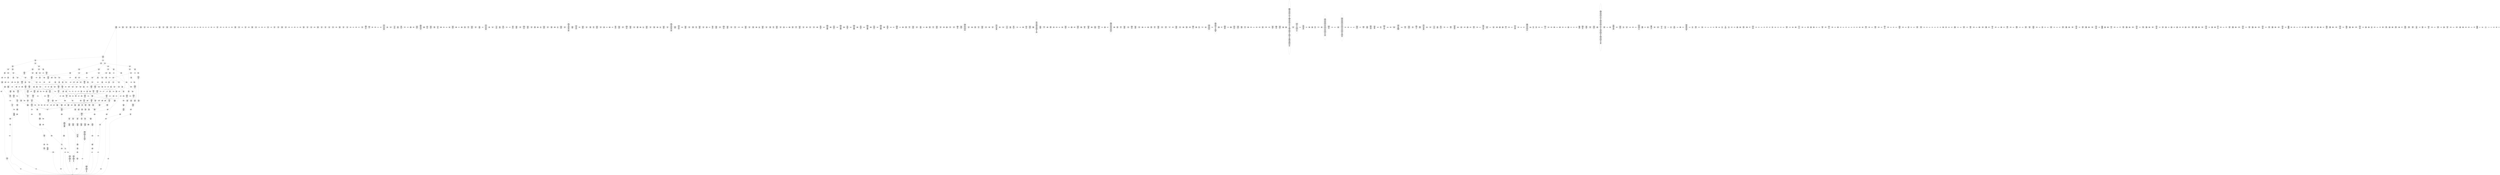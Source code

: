 /* Generated by GvGen v.1.0 (https://www.github.com/stricaud/gvgen) */

digraph G {
compound=true;
   node1 [label="[anywhere]"];
   node2 [label="# 0x0
PUSHX Data
PUSHX Data
MSTORE
PUSHX LogicData
CALLDATASIZE
LT
PUSHX Data
JUMPI
"];
   node3 [label="# 0xd
PUSHX Data
CALLDATALOAD
PUSHX BitData
SHR
PUSHX LogicData
GT
PUSHX Data
JUMPI
"];
   node4 [label="# 0x1e
PUSHX LogicData
GT
PUSHX Data
JUMPI
"];
   node5 [label="# 0x29
PUSHX LogicData
GT
PUSHX Data
JUMPI
"];
   node6 [label="# 0x34
PUSHX LogicData
EQ
PUSHX Data
JUMPI
"];
   node7 [label="# 0x3f
PUSHX LogicData
EQ
PUSHX Data
JUMPI
"];
   node8 [label="# 0x4a
PUSHX LogicData
EQ
PUSHX Data
JUMPI
"];
   node9 [label="# 0x55
PUSHX LogicData
EQ
PUSHX Data
JUMPI
"];
   node10 [label="# 0x60
PUSHX LogicData
EQ
PUSHX Data
JUMPI
"];
   node11 [label="# 0x6b
PUSHX LogicData
EQ
PUSHX Data
JUMPI
"];
   node12 [label="# 0x76
PUSHX Data
JUMP
"];
   node13 [label="# 0x7a
JUMPDEST
PUSHX LogicData
EQ
PUSHX Data
JUMPI
"];
   node14 [label="# 0x86
PUSHX LogicData
EQ
PUSHX Data
JUMPI
"];
   node15 [label="# 0x91
PUSHX LogicData
EQ
PUSHX Data
JUMPI
"];
   node16 [label="# 0x9c
PUSHX LogicData
EQ
PUSHX Data
JUMPI
"];
   node17 [label="# 0xa7
PUSHX LogicData
EQ
PUSHX Data
JUMPI
"];
   node18 [label="# 0xb2
PUSHX Data
JUMP
"];
   node19 [label="# 0xb6
JUMPDEST
PUSHX LogicData
GT
PUSHX Data
JUMPI
"];
   node20 [label="# 0xc2
PUSHX LogicData
EQ
PUSHX Data
JUMPI
"];
   node21 [label="# 0xcd
PUSHX LogicData
EQ
PUSHX Data
JUMPI
"];
   node22 [label="# 0xd8
PUSHX LogicData
EQ
PUSHX Data
JUMPI
"];
   node23 [label="# 0xe3
PUSHX LogicData
EQ
PUSHX Data
JUMPI
"];
   node24 [label="# 0xee
PUSHX LogicData
EQ
PUSHX Data
JUMPI
"];
   node25 [label="# 0xf9
PUSHX LogicData
EQ
PUSHX Data
JUMPI
"];
   node26 [label="# 0x104
PUSHX Data
JUMP
"];
   node27 [label="# 0x108
JUMPDEST
PUSHX LogicData
EQ
PUSHX Data
JUMPI
"];
   node28 [label="# 0x114
PUSHX LogicData
EQ
PUSHX Data
JUMPI
"];
   node29 [label="# 0x11f
PUSHX LogicData
EQ
PUSHX Data
JUMPI
"];
   node30 [label="# 0x12a
PUSHX LogicData
EQ
PUSHX Data
JUMPI
"];
   node31 [label="# 0x135
PUSHX LogicData
EQ
PUSHX Data
JUMPI
"];
   node32 [label="# 0x140
PUSHX Data
JUMP
"];
   node33 [label="# 0x144
JUMPDEST
PUSHX LogicData
GT
PUSHX Data
JUMPI
"];
   node34 [label="# 0x150
PUSHX LogicData
GT
PUSHX Data
JUMPI
"];
   node35 [label="# 0x15b
PUSHX LogicData
EQ
PUSHX Data
JUMPI
"];
   node36 [label="# 0x166
PUSHX LogicData
EQ
PUSHX Data
JUMPI
"];
   node37 [label="# 0x171
PUSHX LogicData
EQ
PUSHX Data
JUMPI
"];
   node38 [label="# 0x17c
PUSHX LogicData
EQ
PUSHX Data
JUMPI
"];
   node39 [label="# 0x187
PUSHX LogicData
EQ
PUSHX Data
JUMPI
"];
   node40 [label="# 0x192
PUSHX LogicData
EQ
PUSHX Data
JUMPI
"];
   node41 [label="# 0x19d
PUSHX Data
JUMP
"];
   node42 [label="# 0x1a1
JUMPDEST
PUSHX LogicData
EQ
PUSHX Data
JUMPI
"];
   node43 [label="# 0x1ad
PUSHX LogicData
EQ
PUSHX Data
JUMPI
"];
   node44 [label="# 0x1b8
PUSHX LogicData
EQ
PUSHX Data
JUMPI
"];
   node45 [label="# 0x1c3
PUSHX LogicData
EQ
PUSHX Data
JUMPI
"];
   node46 [label="# 0x1ce
PUSHX LogicData
EQ
PUSHX Data
JUMPI
"];
   node47 [label="# 0x1d9
PUSHX Data
JUMP
"];
   node48 [label="# 0x1dd
JUMPDEST
PUSHX LogicData
GT
PUSHX Data
JUMPI
"];
   node49 [label="# 0x1e9
PUSHX LogicData
EQ
PUSHX Data
JUMPI
"];
   node50 [label="# 0x1f4
PUSHX LogicData
EQ
PUSHX Data
JUMPI
"];
   node51 [label="# 0x1ff
PUSHX LogicData
EQ
PUSHX Data
JUMPI
"];
   node52 [label="# 0x20a
PUSHX LogicData
EQ
PUSHX Data
JUMPI
"];
   node53 [label="# 0x215
PUSHX LogicData
EQ
PUSHX Data
JUMPI
"];
   node54 [label="# 0x220
PUSHX Data
JUMP
"];
   node55 [label="# 0x224
JUMPDEST
PUSHX LogicData
EQ
PUSHX Data
JUMPI
"];
   node56 [label="# 0x230
PUSHX LogicData
EQ
PUSHX Data
JUMPI
"];
   node57 [label="# 0x23b
PUSHX LogicData
EQ
PUSHX Data
JUMPI
"];
   node58 [label="# 0x246
PUSHX LogicData
EQ
PUSHX Data
JUMPI
"];
   node59 [label="# 0x251
PUSHX LogicData
EQ
PUSHX Data
JUMPI
"];
   node60 [label="# 0x25c
JUMPDEST
PUSHX Data
REVERT
"];
   node61 [label="# 0x261
JUMPDEST
CALLVALUE
ISZERO
PUSHX Data
JUMPI
"];
   node62 [label="# 0x269
PUSHX Data
REVERT
"];
   node63 [label="# 0x26d
JUMPDEST
PUSHX Data
PUSHX ArithData
CALLDATASIZE
SUB
ADD
PUSHX Data
PUSHX Data
JUMP
"];
   node64 [label="# 0x283
JUMPDEST
PUSHX Data
JUMP
"];
   node65 [label="# 0x288
JUMPDEST
PUSHX MemData
MLOAD
PUSHX Data
PUSHX Data
JUMP
"];
   node66 [label="# 0x295
JUMPDEST
PUSHX MemData
MLOAD
SUB
RETURN
"];
   node67 [label="# 0x29e
JUMPDEST
CALLVALUE
ISZERO
PUSHX Data
JUMPI
"];
   node68 [label="# 0x2a6
PUSHX Data
REVERT
"];
   node69 [label="# 0x2aa
JUMPDEST
PUSHX Data
PUSHX Data
JUMP
"];
   node70 [label="# 0x2b3
JUMPDEST
PUSHX MemData
MLOAD
PUSHX Data
PUSHX Data
JUMP
"];
   node71 [label="# 0x2c0
JUMPDEST
PUSHX MemData
MLOAD
SUB
RETURN
"];
   node72 [label="# 0x2c9
JUMPDEST
CALLVALUE
ISZERO
PUSHX Data
JUMPI
"];
   node73 [label="# 0x2d1
PUSHX Data
REVERT
"];
   node74 [label="# 0x2d5
JUMPDEST
PUSHX Data
PUSHX ArithData
CALLDATASIZE
SUB
ADD
PUSHX Data
PUSHX Data
JUMP
"];
   node75 [label="# 0x2eb
JUMPDEST
PUSHX Data
JUMP
"];
   node76 [label="# 0x2f0
JUMPDEST
PUSHX MemData
MLOAD
PUSHX Data
PUSHX Data
JUMP
"];
   node77 [label="# 0x2fd
JUMPDEST
PUSHX MemData
MLOAD
SUB
RETURN
"];
   node78 [label="# 0x306
JUMPDEST
CALLVALUE
ISZERO
PUSHX Data
JUMPI
"];
   node79 [label="# 0x30e
PUSHX Data
REVERT
"];
   node80 [label="# 0x312
JUMPDEST
PUSHX Data
PUSHX ArithData
CALLDATASIZE
SUB
ADD
PUSHX Data
PUSHX Data
JUMP
"];
   node81 [label="# 0x328
JUMPDEST
PUSHX Data
JUMP
"];
   node82 [label="# 0x32d
JUMPDEST
STOP
"];
   node83 [label="# 0x32f
JUMPDEST
CALLVALUE
ISZERO
PUSHX Data
JUMPI
"];
   node84 [label="# 0x337
PUSHX Data
REVERT
"];
   node85 [label="# 0x33b
JUMPDEST
PUSHX Data
PUSHX ArithData
CALLDATASIZE
SUB
ADD
PUSHX Data
PUSHX Data
JUMP
"];
   node86 [label="# 0x351
JUMPDEST
PUSHX Data
JUMP
"];
   node87 [label="# 0x356
JUMPDEST
STOP
"];
   node88 [label="# 0x358
JUMPDEST
CALLVALUE
ISZERO
PUSHX Data
JUMPI
"];
   node89 [label="# 0x360
PUSHX Data
REVERT
"];
   node90 [label="# 0x364
JUMPDEST
PUSHX Data
PUSHX Data
JUMP
"];
   node91 [label="# 0x36d
JUMPDEST
PUSHX MemData
MLOAD
PUSHX Data
PUSHX Data
JUMP
"];
   node92 [label="# 0x37a
JUMPDEST
PUSHX MemData
MLOAD
SUB
RETURN
"];
   node93 [label="# 0x383
JUMPDEST
CALLVALUE
ISZERO
PUSHX Data
JUMPI
"];
   node94 [label="# 0x38b
PUSHX Data
REVERT
"];
   node95 [label="# 0x38f
JUMPDEST
PUSHX Data
PUSHX Data
JUMP
"];
   node96 [label="# 0x398
JUMPDEST
PUSHX MemData
MLOAD
PUSHX Data
PUSHX Data
JUMP
"];
   node97 [label="# 0x3a5
JUMPDEST
PUSHX MemData
MLOAD
SUB
RETURN
"];
   node98 [label="# 0x3ae
JUMPDEST
CALLVALUE
ISZERO
PUSHX Data
JUMPI
"];
   node99 [label="# 0x3b6
PUSHX Data
REVERT
"];
   node100 [label="# 0x3ba
JUMPDEST
PUSHX Data
PUSHX Data
JUMP
"];
   node101 [label="# 0x3c3
JUMPDEST
PUSHX MemData
MLOAD
PUSHX Data
PUSHX Data
JUMP
"];
   node102 [label="# 0x3d0
JUMPDEST
PUSHX MemData
MLOAD
SUB
RETURN
"];
   node103 [label="# 0x3d9
JUMPDEST
PUSHX Data
PUSHX ArithData
CALLDATASIZE
SUB
ADD
PUSHX Data
PUSHX Data
JUMP
"];
   node104 [label="# 0x3ee
JUMPDEST
PUSHX Data
JUMP
"];
   node105 [label="# 0x3f3
JUMPDEST
STOP
"];
   node106 [label="# 0x3f5
JUMPDEST
CALLVALUE
ISZERO
PUSHX Data
JUMPI
"];
   node107 [label="# 0x3fd
PUSHX Data
REVERT
"];
   node108 [label="# 0x401
JUMPDEST
PUSHX Data
PUSHX ArithData
CALLDATASIZE
SUB
ADD
PUSHX Data
PUSHX Data
JUMP
"];
   node109 [label="# 0x417
JUMPDEST
PUSHX Data
JUMP
"];
   node110 [label="# 0x41c
JUMPDEST
STOP
"];
   node111 [label="# 0x41e
JUMPDEST
PUSHX Data
PUSHX ArithData
CALLDATASIZE
SUB
ADD
PUSHX Data
PUSHX Data
JUMP
"];
   node112 [label="# 0x433
JUMPDEST
PUSHX Data
JUMP
"];
   node113 [label="# 0x438
JUMPDEST
STOP
"];
   node114 [label="# 0x43a
JUMPDEST
PUSHX Data
PUSHX ArithData
CALLDATASIZE
SUB
ADD
PUSHX Data
PUSHX Data
JUMP
"];
   node115 [label="# 0x44f
JUMPDEST
PUSHX Data
JUMP
"];
   node116 [label="# 0x454
JUMPDEST
STOP
"];
   node117 [label="# 0x456
JUMPDEST
CALLVALUE
ISZERO
PUSHX Data
JUMPI
"];
   node118 [label="# 0x45e
PUSHX Data
REVERT
"];
   node119 [label="# 0x462
JUMPDEST
PUSHX Data
PUSHX ArithData
CALLDATASIZE
SUB
ADD
PUSHX Data
PUSHX Data
JUMP
"];
   node120 [label="# 0x478
JUMPDEST
PUSHX Data
JUMP
"];
   node121 [label="# 0x47d
JUMPDEST
STOP
"];
   node122 [label="# 0x47f
JUMPDEST
CALLVALUE
ISZERO
PUSHX Data
JUMPI
"];
   node123 [label="# 0x487
PUSHX Data
REVERT
"];
   node124 [label="# 0x48b
JUMPDEST
PUSHX Data
PUSHX Data
JUMP
"];
   node125 [label="# 0x494
JUMPDEST
STOP
"];
   node126 [label="# 0x496
JUMPDEST
CALLVALUE
ISZERO
PUSHX Data
JUMPI
"];
   node127 [label="# 0x49e
PUSHX Data
REVERT
"];
   node128 [label="# 0x4a2
JUMPDEST
PUSHX Data
PUSHX Data
JUMP
"];
   node129 [label="# 0x4ab
JUMPDEST
STOP
"];
   node130 [label="# 0x4ad
JUMPDEST
CALLVALUE
ISZERO
PUSHX Data
JUMPI
"];
   node131 [label="# 0x4b5
PUSHX Data
REVERT
"];
   node132 [label="# 0x4b9
JUMPDEST
PUSHX Data
PUSHX ArithData
CALLDATASIZE
SUB
ADD
PUSHX Data
PUSHX Data
JUMP
"];
   node133 [label="# 0x4cf
JUMPDEST
PUSHX Data
JUMP
"];
   node134 [label="# 0x4d4
JUMPDEST
STOP
"];
   node135 [label="# 0x4d6
JUMPDEST
CALLVALUE
ISZERO
PUSHX Data
JUMPI
"];
   node136 [label="# 0x4de
PUSHX Data
REVERT
"];
   node137 [label="# 0x4e2
JUMPDEST
PUSHX Data
PUSHX Data
JUMP
"];
   node138 [label="# 0x4eb
JUMPDEST
PUSHX MemData
MLOAD
PUSHX Data
PUSHX Data
JUMP
"];
   node139 [label="# 0x4f8
JUMPDEST
PUSHX MemData
MLOAD
SUB
RETURN
"];
   node140 [label="# 0x501
JUMPDEST
CALLVALUE
ISZERO
PUSHX Data
JUMPI
"];
   node141 [label="# 0x509
PUSHX Data
REVERT
"];
   node142 [label="# 0x50d
JUMPDEST
PUSHX Data
PUSHX ArithData
CALLDATASIZE
SUB
ADD
PUSHX Data
PUSHX Data
JUMP
"];
   node143 [label="# 0x523
JUMPDEST
PUSHX Data
JUMP
"];
   node144 [label="# 0x528
JUMPDEST
STOP
"];
   node145 [label="# 0x52a
JUMPDEST
CALLVALUE
ISZERO
PUSHX Data
JUMPI
"];
   node146 [label="# 0x532
PUSHX Data
REVERT
"];
   node147 [label="# 0x536
JUMPDEST
PUSHX Data
PUSHX ArithData
CALLDATASIZE
SUB
ADD
PUSHX Data
PUSHX Data
JUMP
"];
   node148 [label="# 0x54c
JUMPDEST
PUSHX Data
JUMP
"];
   node149 [label="# 0x551
JUMPDEST
STOP
"];
   node150 [label="# 0x553
JUMPDEST
CALLVALUE
ISZERO
PUSHX Data
JUMPI
"];
   node151 [label="# 0x55b
PUSHX Data
REVERT
"];
   node152 [label="# 0x55f
JUMPDEST
PUSHX Data
PUSHX ArithData
CALLDATASIZE
SUB
ADD
PUSHX Data
PUSHX Data
JUMP
"];
   node153 [label="# 0x575
JUMPDEST
PUSHX Data
JUMP
"];
   node154 [label="# 0x57a
JUMPDEST
PUSHX MemData
MLOAD
PUSHX Data
PUSHX Data
JUMP
"];
   node155 [label="# 0x587
JUMPDEST
PUSHX MemData
MLOAD
SUB
RETURN
"];
   node156 [label="# 0x590
JUMPDEST
CALLVALUE
ISZERO
PUSHX Data
JUMPI
"];
   node157 [label="# 0x598
PUSHX Data
REVERT
"];
   node158 [label="# 0x59c
JUMPDEST
PUSHX Data
PUSHX Data
JUMP
"];
   node159 [label="# 0x5a5
JUMPDEST
STOP
"];
   node160 [label="# 0x5a7
JUMPDEST
CALLVALUE
ISZERO
PUSHX Data
JUMPI
"];
   node161 [label="# 0x5af
PUSHX Data
REVERT
"];
   node162 [label="# 0x5b3
JUMPDEST
PUSHX Data
PUSHX Data
JUMP
"];
   node163 [label="# 0x5bc
JUMPDEST
PUSHX MemData
MLOAD
PUSHX Data
PUSHX Data
JUMP
"];
   node164 [label="# 0x5c9
JUMPDEST
PUSHX MemData
MLOAD
SUB
RETURN
"];
   node165 [label="# 0x5d2
JUMPDEST
CALLVALUE
ISZERO
PUSHX Data
JUMPI
"];
   node166 [label="# 0x5da
PUSHX Data
REVERT
"];
   node167 [label="# 0x5de
JUMPDEST
PUSHX Data
PUSHX ArithData
CALLDATASIZE
SUB
ADD
PUSHX Data
PUSHX Data
JUMP
"];
   node168 [label="# 0x5f4
JUMPDEST
PUSHX Data
JUMP
"];
   node169 [label="# 0x5f9
JUMPDEST
PUSHX MemData
MLOAD
PUSHX Data
PUSHX Data
JUMP
"];
   node170 [label="# 0x606
JUMPDEST
PUSHX MemData
MLOAD
SUB
RETURN
"];
   node171 [label="# 0x60f
JUMPDEST
CALLVALUE
ISZERO
PUSHX Data
JUMPI
"];
   node172 [label="# 0x617
PUSHX Data
REVERT
"];
   node173 [label="# 0x61b
JUMPDEST
PUSHX Data
PUSHX Data
JUMP
"];
   node174 [label="# 0x624
JUMPDEST
STOP
"];
   node175 [label="# 0x626
JUMPDEST
CALLVALUE
ISZERO
PUSHX Data
JUMPI
"];
   node176 [label="# 0x62e
PUSHX Data
REVERT
"];
   node177 [label="# 0x632
JUMPDEST
PUSHX Data
PUSHX ArithData
CALLDATASIZE
SUB
ADD
PUSHX Data
PUSHX Data
JUMP
"];
   node178 [label="# 0x648
JUMPDEST
PUSHX Data
JUMP
"];
   node179 [label="# 0x64d
JUMPDEST
STOP
"];
   node180 [label="# 0x64f
JUMPDEST
CALLVALUE
ISZERO
PUSHX Data
JUMPI
"];
   node181 [label="# 0x657
PUSHX Data
REVERT
"];
   node182 [label="# 0x65b
JUMPDEST
PUSHX Data
PUSHX Data
JUMP
"];
   node183 [label="# 0x664
JUMPDEST
PUSHX MemData
MLOAD
PUSHX Data
PUSHX Data
JUMP
"];
   node184 [label="# 0x671
JUMPDEST
PUSHX MemData
MLOAD
SUB
RETURN
"];
   node185 [label="# 0x67a
JUMPDEST
CALLVALUE
ISZERO
PUSHX Data
JUMPI
"];
   node186 [label="# 0x682
PUSHX Data
REVERT
"];
   node187 [label="# 0x686
JUMPDEST
PUSHX Data
PUSHX Data
JUMP
"];
   node188 [label="# 0x68f
JUMPDEST
STOP
"];
   node189 [label="# 0x691
JUMPDEST
CALLVALUE
ISZERO
PUSHX Data
JUMPI
"];
   node190 [label="# 0x699
PUSHX Data
REVERT
"];
   node191 [label="# 0x69d
JUMPDEST
PUSHX Data
PUSHX Data
JUMP
"];
   node192 [label="# 0x6a6
JUMPDEST
PUSHX MemData
MLOAD
PUSHX Data
PUSHX Data
JUMP
"];
   node193 [label="# 0x6b3
JUMPDEST
PUSHX MemData
MLOAD
SUB
RETURN
"];
   node194 [label="# 0x6bc
JUMPDEST
CALLVALUE
ISZERO
PUSHX Data
JUMPI
"];
   node195 [label="# 0x6c4
PUSHX Data
REVERT
"];
   node196 [label="# 0x6c8
JUMPDEST
PUSHX Data
PUSHX Data
JUMP
"];
   node197 [label="# 0x6d1
JUMPDEST
PUSHX MemData
MLOAD
PUSHX Data
PUSHX Data
JUMP
"];
   node198 [label="# 0x6de
JUMPDEST
PUSHX MemData
MLOAD
SUB
RETURN
"];
   node199 [label="# 0x6e7
JUMPDEST
CALLVALUE
ISZERO
PUSHX Data
JUMPI
"];
   node200 [label="# 0x6ef
PUSHX Data
REVERT
"];
   node201 [label="# 0x6f3
JUMPDEST
PUSHX Data
PUSHX Data
JUMP
"];
   node202 [label="# 0x6fc
JUMPDEST
PUSHX MemData
MLOAD
PUSHX Data
PUSHX Data
JUMP
"];
   node203 [label="# 0x709
JUMPDEST
PUSHX MemData
MLOAD
SUB
RETURN
"];
   node204 [label="# 0x712
JUMPDEST
CALLVALUE
ISZERO
PUSHX Data
JUMPI
"];
   node205 [label="# 0x71a
PUSHX Data
REVERT
"];
   node206 [label="# 0x71e
JUMPDEST
PUSHX Data
PUSHX ArithData
CALLDATASIZE
SUB
ADD
PUSHX Data
PUSHX Data
JUMP
"];
   node207 [label="# 0x734
JUMPDEST
PUSHX Data
JUMP
"];
   node208 [label="# 0x739
JUMPDEST
STOP
"];
   node209 [label="# 0x73b
JUMPDEST
CALLVALUE
ISZERO
PUSHX Data
JUMPI
"];
   node210 [label="# 0x743
PUSHX Data
REVERT
"];
   node211 [label="# 0x747
JUMPDEST
PUSHX Data
PUSHX ArithData
CALLDATASIZE
SUB
ADD
PUSHX Data
PUSHX Data
JUMP
"];
   node212 [label="# 0x75d
JUMPDEST
PUSHX Data
JUMP
"];
   node213 [label="# 0x762
JUMPDEST
STOP
"];
   node214 [label="# 0x764
JUMPDEST
CALLVALUE
ISZERO
PUSHX Data
JUMPI
"];
   node215 [label="# 0x76c
PUSHX Data
REVERT
"];
   node216 [label="# 0x770
JUMPDEST
PUSHX Data
PUSHX ArithData
CALLDATASIZE
SUB
ADD
PUSHX Data
PUSHX Data
JUMP
"];
   node217 [label="# 0x786
JUMPDEST
PUSHX Data
JUMP
"];
   node218 [label="# 0x78b
JUMPDEST
PUSHX MemData
MLOAD
PUSHX Data
PUSHX Data
JUMP
"];
   node219 [label="# 0x798
JUMPDEST
PUSHX MemData
MLOAD
SUB
RETURN
"];
   node220 [label="# 0x7a1
JUMPDEST
CALLVALUE
ISZERO
PUSHX Data
JUMPI
"];
   node221 [label="# 0x7a9
PUSHX Data
REVERT
"];
   node222 [label="# 0x7ad
JUMPDEST
PUSHX Data
PUSHX Data
JUMP
"];
   node223 [label="# 0x7b6
JUMPDEST
PUSHX MemData
MLOAD
PUSHX Data
PUSHX Data
JUMP
"];
   node224 [label="# 0x7c3
JUMPDEST
PUSHX MemData
MLOAD
SUB
RETURN
"];
   node225 [label="# 0x7cc
JUMPDEST
CALLVALUE
ISZERO
PUSHX Data
JUMPI
"];
   node226 [label="# 0x7d4
PUSHX Data
REVERT
"];
   node227 [label="# 0x7d8
JUMPDEST
PUSHX Data
PUSHX ArithData
CALLDATASIZE
SUB
ADD
PUSHX Data
PUSHX Data
JUMP
"];
   node228 [label="# 0x7ee
JUMPDEST
PUSHX Data
JUMP
"];
   node229 [label="# 0x7f3
JUMPDEST
PUSHX MemData
MLOAD
PUSHX Data
PUSHX Data
JUMP
"];
   node230 [label="# 0x800
JUMPDEST
PUSHX MemData
MLOAD
SUB
RETURN
"];
   node231 [label="# 0x809
JUMPDEST
CALLVALUE
ISZERO
PUSHX Data
JUMPI
"];
   node232 [label="# 0x811
PUSHX Data
REVERT
"];
   node233 [label="# 0x815
JUMPDEST
PUSHX Data
PUSHX Data
JUMP
"];
   node234 [label="# 0x81e
JUMPDEST
PUSHX MemData
MLOAD
PUSHX Data
PUSHX Data
JUMP
"];
   node235 [label="# 0x82b
JUMPDEST
PUSHX MemData
MLOAD
SUB
RETURN
"];
   node236 [label="# 0x834
JUMPDEST
CALLVALUE
ISZERO
PUSHX Data
JUMPI
"];
   node237 [label="# 0x83c
PUSHX Data
REVERT
"];
   node238 [label="# 0x840
JUMPDEST
PUSHX Data
PUSHX Data
JUMP
"];
   node239 [label="# 0x849
JUMPDEST
PUSHX MemData
MLOAD
PUSHX Data
PUSHX Data
JUMP
"];
   node240 [label="# 0x856
JUMPDEST
PUSHX MemData
MLOAD
SUB
RETURN
"];
   node241 [label="# 0x85f
JUMPDEST
CALLVALUE
ISZERO
PUSHX Data
JUMPI
"];
   node242 [label="# 0x867
PUSHX Data
REVERT
"];
   node243 [label="# 0x86b
JUMPDEST
PUSHX Data
PUSHX Data
JUMP
"];
   node244 [label="# 0x874
JUMPDEST
PUSHX MemData
MLOAD
PUSHX Data
PUSHX Data
JUMP
"];
   node245 [label="# 0x881
JUMPDEST
PUSHX MemData
MLOAD
SUB
RETURN
"];
   node246 [label="# 0x88a
JUMPDEST
CALLVALUE
ISZERO
PUSHX Data
JUMPI
"];
   node247 [label="# 0x892
PUSHX Data
REVERT
"];
   node248 [label="# 0x896
JUMPDEST
PUSHX Data
PUSHX ArithData
CALLDATASIZE
SUB
ADD
PUSHX Data
PUSHX Data
JUMP
"];
   node249 [label="# 0x8ac
JUMPDEST
PUSHX Data
JUMP
"];
   node250 [label="# 0x8b1
JUMPDEST
PUSHX MemData
MLOAD
PUSHX Data
PUSHX Data
JUMP
"];
   node251 [label="# 0x8be
JUMPDEST
PUSHX MemData
MLOAD
SUB
RETURN
"];
   node252 [label="# 0x8c7
JUMPDEST
CALLVALUE
ISZERO
PUSHX Data
JUMPI
"];
   node253 [label="# 0x8cf
PUSHX Data
REVERT
"];
   node254 [label="# 0x8d3
JUMPDEST
PUSHX Data
PUSHX Data
JUMP
"];
   node255 [label="# 0x8dc
JUMPDEST
PUSHX MemData
MLOAD
PUSHX Data
PUSHX Data
JUMP
"];
   node256 [label="# 0x8e9
JUMPDEST
PUSHX MemData
MLOAD
SUB
RETURN
"];
   node257 [label="# 0x8f2
JUMPDEST
CALLVALUE
ISZERO
PUSHX Data
JUMPI
"];
   node258 [label="# 0x8fa
PUSHX Data
REVERT
"];
   node259 [label="# 0x8fe
JUMPDEST
PUSHX Data
PUSHX ArithData
CALLDATASIZE
SUB
ADD
PUSHX Data
PUSHX Data
JUMP
"];
   node260 [label="# 0x914
JUMPDEST
PUSHX Data
JUMP
"];
   node261 [label="# 0x919
JUMPDEST
STOP
"];
   node262 [label="# 0x91b
JUMPDEST
CALLVALUE
ISZERO
PUSHX Data
JUMPI
"];
   node263 [label="# 0x923
PUSHX Data
REVERT
"];
   node264 [label="# 0x927
JUMPDEST
PUSHX Data
PUSHX ArithData
CALLDATASIZE
SUB
ADD
PUSHX Data
PUSHX Data
JUMP
"];
   node265 [label="# 0x93d
JUMPDEST
PUSHX Data
JUMP
"];
   node266 [label="# 0x942
JUMPDEST
STOP
"];
   node267 [label="# 0x944
JUMPDEST
CALLVALUE
ISZERO
PUSHX Data
JUMPI
"];
   node268 [label="# 0x94c
PUSHX Data
REVERT
"];
   node269 [label="# 0x950
JUMPDEST
PUSHX Data
PUSHX Data
JUMP
"];
   node270 [label="# 0x959
JUMPDEST
PUSHX MemData
MLOAD
PUSHX Data
PUSHX Data
JUMP
"];
   node271 [label="# 0x966
JUMPDEST
PUSHX MemData
MLOAD
SUB
RETURN
"];
   node272 [label="# 0x96f
JUMPDEST
PUSHX Data
PUSHX BitData
PUSHX BitData
NOT
AND
PUSHX BitData
NOT
AND
EQ
PUSHX Data
JUMPI
"];
   node273 [label="# 0x9d8
PUSHX BitData
PUSHX BitData
NOT
AND
PUSHX BitData
NOT
AND
EQ
"];
   node274 [label="# 0xa3a
JUMPDEST
PUSHX Data
JUMPI
"];
   node275 [label="# 0xa40
PUSHX Data
PUSHX Data
JUMP
"];
   node276 [label="# 0xa49
JUMPDEST
"];
   node277 [label="# 0xa4a
JUMPDEST
JUMP
"];
   node278 [label="# 0xa51
JUMPDEST
PUSHX Data
PUSHX StorData
SLOAD
PUSHX Data
PUSHX Data
JUMP
"];
   node279 [label="# 0xa60
JUMPDEST
PUSHX ArithData
ADD
PUSHX ArithData
DIV
MUL
PUSHX ArithData
ADD
PUSHX MemData
MLOAD
ADD
PUSHX Data
MSTORE
MSTORE
PUSHX ArithData
ADD
SLOAD
PUSHX Data
PUSHX Data
JUMP
"];
   node280 [label="# 0xa8c
JUMPDEST
ISZERO
PUSHX Data
JUMPI
"];
   node281 [label="# 0xa93
PUSHX LogicData
LT
PUSHX Data
JUMPI
"];
   node282 [label="# 0xa9b
PUSHX ArithData
SLOAD
DIV
MUL
MSTORE
PUSHX ArithData
ADD
PUSHX Data
JUMP
"];
   node283 [label="# 0xaae
JUMPDEST
ADD
PUSHX Data
MSTORE
PUSHX Data
PUSHX Data
SHA3
"];
   node284 [label="# 0xabc
JUMPDEST
SLOAD
MSTORE
PUSHX ArithData
ADD
PUSHX ArithData
ADD
GT
PUSHX Data
JUMPI
"];
   node285 [label="# 0xad0
SUB
PUSHX BitData
AND
ADD
"];
   node286 [label="# 0xad9
JUMPDEST
JUMP
"];
   node287 [label="# 0xae3
JUMPDEST
PUSHX Data
PUSHX Data
PUSHX Data
JUMP
"];
   node288 [label="# 0xaee
JUMPDEST
PUSHX Data
JUMPI
"];
   node289 [label="# 0xaf3
PUSHX MemData
MLOAD
PUSHX Data
MSTORE
PUSHX ArithData
ADD
PUSHX MemData
MLOAD
SUB
REVERT
"];
   node290 [label="# 0xb24
JUMPDEST
PUSHX Data
PUSHX ArithData
MSTORE
PUSHX ArithData
ADD
MSTORE
PUSHX ArithData
ADD
PUSHX Data
SHA3
PUSHX ArithData
SLOAD
PUSHX ArithData
EXP
DIV
PUSHX BitData
AND
JUMP
"];
   node291 [label="# 0xb5f
JUMPDEST
PUSHX Data
PUSHX Data
PUSHX Data
JUMP
"];
   node292 [label="# 0xb6a
JUMPDEST
PUSHX BitData
AND
PUSHX BitData
AND
EQ
ISZERO
PUSHX Data
JUMPI
"];
   node293 [label="# 0xba1
PUSHX MemData
MLOAD
PUSHX Data
MSTORE
PUSHX ArithData
ADD
PUSHX MemData
MLOAD
SUB
REVERT
"];
   node294 [label="# 0xbd2
JUMPDEST
PUSHX BitData
AND
PUSHX Data
PUSHX Data
JUMP
"];
   node295 [label="# 0xbf1
JUMPDEST
PUSHX BitData
AND
EQ
ISZERO
ISZERO
PUSHX Data
JUMPI
"];
   node296 [label="# 0xc10
PUSHX Data
PUSHX Data
PUSHX Data
JUMP
"];
   node297 [label="# 0xc1c
JUMPDEST
PUSHX Data
JUMP
"];
   node298 [label="# 0xc21
JUMPDEST
ISZERO
"];
   node299 [label="# 0xc23
JUMPDEST
ISZERO
PUSHX Data
JUMPI
"];
   node300 [label="# 0xc29
PUSHX MemData
MLOAD
PUSHX Data
MSTORE
PUSHX ArithData
ADD
PUSHX MemData
MLOAD
SUB
REVERT
"];
   node301 [label="# 0xc5a
JUMPDEST
PUSHX Data
PUSHX Data
JUMP
"];
   node302 [label="# 0xc65
JUMPDEST
JUMP
"];
   node303 [label="# 0xc6a
JUMPDEST
PUSHX Data
PUSHX Data
JUMP
"];
   node304 [label="# 0xc72
JUMPDEST
PUSHX BitData
AND
PUSHX Data
PUSHX Data
JUMP
"];
   node305 [label="# 0xc90
JUMPDEST
PUSHX BitData
AND
EQ
PUSHX Data
JUMPI
"];
   node306 [label="# 0xcac
PUSHX MemData
MLOAD
PUSHX Data
MSTORE
PUSHX ArithData
ADD
PUSHX Data
PUSHX Data
JUMP
"];
   node307 [label="# 0xcdd
JUMPDEST
PUSHX MemData
MLOAD
SUB
REVERT
"];
   node308 [label="# 0xce6
JUMPDEST
PUSHX Data
MLOAD
PUSHX ArithData
ADD
PUSHX Data
PUSHX Data
JUMP
"];
   node309 [label="# 0xcfc
JUMPDEST
JUMP
"];
   node310 [label="# 0xd00
JUMPDEST
PUSHX StorData
SLOAD
PUSHX Data
PUSHX Data
JUMP
"];
   node311 [label="# 0xd0d
JUMPDEST
PUSHX ArithData
ADD
PUSHX ArithData
DIV
MUL
PUSHX ArithData
ADD
PUSHX MemData
MLOAD
ADD
PUSHX Data
MSTORE
MSTORE
PUSHX ArithData
ADD
SLOAD
PUSHX Data
PUSHX Data
JUMP
"];
   node312 [label="# 0xd39
JUMPDEST
ISZERO
PUSHX Data
JUMPI
"];
   node313 [label="# 0xd40
PUSHX LogicData
LT
PUSHX Data
JUMPI
"];
   node314 [label="# 0xd48
PUSHX ArithData
SLOAD
DIV
MUL
MSTORE
PUSHX ArithData
ADD
PUSHX Data
JUMP
"];
   node315 [label="# 0xd5b
JUMPDEST
ADD
PUSHX Data
MSTORE
PUSHX Data
PUSHX Data
SHA3
"];
   node316 [label="# 0xd69
JUMPDEST
SLOAD
MSTORE
PUSHX ArithData
ADD
PUSHX ArithData
ADD
GT
PUSHX Data
JUMPI
"];
   node317 [label="# 0xd7d
SUB
PUSHX BitData
AND
ADD
"];
   node318 [label="# 0xd86
JUMPDEST
JUMP
"];
   node319 [label="# 0xd8e
JUMPDEST
PUSHX Data
PUSHX Data
PUSHX Data
JUMP
"];
   node320 [label="# 0xd98
JUMPDEST
PUSHX StorData
SLOAD
PUSHX StorData
SLOAD
SUB
SUB
JUMP
"];
   node321 [label="# 0xda5
JUMPDEST
PUSHX Data
JUMP
"];
   node322 [label="# 0xdaa
JUMPDEST
CALLER
PUSHX BitData
AND
ORIGIN
PUSHX BitData
AND
EQ
PUSHX Data
JUMPI
"];
   node323 [label="# 0xdde
PUSHX MemData
MLOAD
PUSHX Data
MSTORE
PUSHX ArithData
ADD
PUSHX Data
PUSHX Data
JUMP
"];
   node324 [label="# 0xe0f
JUMPDEST
PUSHX MemData
MLOAD
SUB
REVERT
"];
   node325 [label="# 0xe18
JUMPDEST
PUSHX StorData
PUSHX ArithData
SLOAD
PUSHX ArithData
EXP
DIV
PUSHX BitData
AND
PUSHX Data
JUMPI
"];
   node326 [label="# 0xe2d
PUSHX MemData
MLOAD
PUSHX Data
MSTORE
PUSHX ArithData
ADD
PUSHX Data
PUSHX Data
JUMP
"];
   node327 [label="# 0xe5e
JUMPDEST
PUSHX MemData
MLOAD
SUB
REVERT
"];
   node328 [label="# 0xe67
JUMPDEST
PUSHX Data
PUSHX Data
CALLER
PUSHX Data
JUMP
"];
   node329 [label="# 0xe73
JUMPDEST
PUSHX Data
PUSHX Data
JUMP
"];
   node330 [label="# 0xe7d
JUMPDEST
GT
ISZERO
PUSHX Data
JUMPI
"];
   node331 [label="# 0xe84
PUSHX MemData
MLOAD
PUSHX Data
MSTORE
PUSHX ArithData
ADD
PUSHX Data
PUSHX Data
JUMP
"];
   node332 [label="# 0xeb5
JUMPDEST
PUSHX MemData
MLOAD
SUB
REVERT
"];
   node333 [label="# 0xebe
JUMPDEST
PUSHX StorData
SLOAD
PUSHX Data
PUSHX Data
JUMP
"];
   node334 [label="# 0xeca
JUMPDEST
PUSHX Data
PUSHX Data
JUMP
"];
   node335 [label="# 0xed4
JUMPDEST
GT
ISZERO
PUSHX Data
JUMPI
"];
   node336 [label="# 0xedb
PUSHX MemData
MLOAD
PUSHX Data
MSTORE
PUSHX ArithData
ADD
PUSHX Data
PUSHX Data
JUMP
"];
   node337 [label="# 0xf0c
JUMPDEST
PUSHX MemData
MLOAD
SUB
REVERT
"];
   node338 [label="# 0xf15
JUMPDEST
PUSHX Data
PUSHX ArithData
MUL
PUSHX ArithData
ADD
PUSHX MemData
MLOAD
ADD
PUSHX Data
MSTORE
MSTORE
PUSHX ArithData
ADD
PUSHX ArithData
MUL
CALLDATACOPY
PUSHX Data
ADD
MSTORE
PUSHX BitData
NOT
PUSHX ArithData
ADD
AND
ADD
PUSHX StorData
SLOAD
PUSHX Data
PUSHX Data
JUMP
"];
   node339 [label="# 0xf65
JUMPDEST
PUSHX MemData
MLOAD
PUSHX ArithData
ADD
PUSHX Data
PUSHX Data
JUMP
"];
   node340 [label="# 0xf75
JUMPDEST
PUSHX MemData
MLOAD
PUSHX ArithData
SUB
SUB
MSTORE
PUSHX Data
MSTORE
MLOAD
PUSHX ArithData
ADD
SHA3
PUSHX Data
JUMP
"];
   node341 [label="# 0xf90
JUMPDEST
PUSHX Data
JUMPI
"];
   node342 [label="# 0xf95
PUSHX MemData
MLOAD
PUSHX Data
MSTORE
PUSHX ArithData
ADD
PUSHX Data
PUSHX Data
JUMP
"];
   node343 [label="# 0xfc6
JUMPDEST
PUSHX MemData
MLOAD
SUB
REVERT
"];
   node344 [label="# 0xfcf
JUMPDEST
PUSHX StorData
SLOAD
PUSHX Data
PUSHX Data
JUMP
"];
   node345 [label="# 0xfdd
JUMPDEST
CALLVALUE
LT
ISZERO
PUSHX Data
JUMPI
"];
   node346 [label="# 0xfe5
PUSHX MemData
MLOAD
PUSHX Data
MSTORE
PUSHX ArithData
ADD
PUSHX Data
PUSHX Data
JUMP
"];
   node347 [label="# 0x1016
JUMPDEST
PUSHX MemData
MLOAD
SUB
REVERT
"];
   node348 [label="# 0x101f
JUMPDEST
PUSHX Data
CALLER
PUSHX Data
JUMP
"];
   node349 [label="# 0x1029
JUMPDEST
JUMP
"];
   node350 [label="# 0x102e
JUMPDEST
PUSHX Data
PUSHX Data
JUMP
"];
   node351 [label="# 0x1039
JUMPDEST
JUMP
"];
   node352 [label="# 0x103e
JUMPDEST
CALLER
PUSHX BitData
AND
ORIGIN
PUSHX BitData
AND
EQ
PUSHX Data
JUMPI
"];
   node353 [label="# 0x1072
PUSHX MemData
MLOAD
PUSHX Data
MSTORE
PUSHX ArithData
ADD
PUSHX Data
PUSHX Data
JUMP
"];
   node354 [label="# 0x10a3
JUMPDEST
PUSHX MemData
MLOAD
SUB
REVERT
"];
   node355 [label="# 0x10ac
JUMPDEST
PUSHX StorData
PUSHX ArithData
SLOAD
PUSHX ArithData
EXP
DIV
PUSHX BitData
AND
PUSHX Data
JUMPI
"];
   node356 [label="# 0x10c1
PUSHX MemData
MLOAD
PUSHX Data
MSTORE
PUSHX ArithData
ADD
PUSHX Data
PUSHX Data
JUMP
"];
   node357 [label="# 0x10f2
JUMPDEST
PUSHX MemData
MLOAD
SUB
REVERT
"];
   node358 [label="# 0x10fb
JUMPDEST
PUSHX Data
PUSHX Data
CALLER
PUSHX Data
JUMP
"];
   node359 [label="# 0x1107
JUMPDEST
PUSHX Data
PUSHX Data
JUMP
"];
   node360 [label="# 0x1111
JUMPDEST
GT
ISZERO
PUSHX Data
JUMPI
"];
   node361 [label="# 0x1118
PUSHX MemData
MLOAD
PUSHX Data
MSTORE
PUSHX ArithData
ADD
PUSHX Data
PUSHX Data
JUMP
"];
   node362 [label="# 0x1149
JUMPDEST
PUSHX MemData
MLOAD
SUB
REVERT
"];
   node363 [label="# 0x1152
JUMPDEST
PUSHX StorData
SLOAD
PUSHX Data
PUSHX Data
JUMP
"];
   node364 [label="# 0x115e
JUMPDEST
PUSHX Data
PUSHX Data
JUMP
"];
   node365 [label="# 0x1168
JUMPDEST
GT
ISZERO
PUSHX Data
JUMPI
"];
   node366 [label="# 0x116f
PUSHX MemData
MLOAD
PUSHX Data
MSTORE
PUSHX ArithData
ADD
PUSHX Data
PUSHX Data
JUMP
"];
   node367 [label="# 0x11a0
JUMPDEST
PUSHX MemData
MLOAD
SUB
REVERT
"];
   node368 [label="# 0x11a9
JUMPDEST
PUSHX Data
PUSHX ArithData
MUL
PUSHX ArithData
ADD
PUSHX MemData
MLOAD
ADD
PUSHX Data
MSTORE
MSTORE
PUSHX ArithData
ADD
PUSHX ArithData
MUL
CALLDATACOPY
PUSHX Data
ADD
MSTORE
PUSHX BitData
NOT
PUSHX ArithData
ADD
AND
ADD
PUSHX StorData
SLOAD
PUSHX Data
PUSHX Data
JUMP
"];
   node369 [label="# 0x11f9
JUMPDEST
PUSHX MemData
MLOAD
PUSHX ArithData
ADD
PUSHX Data
PUSHX Data
JUMP
"];
   node370 [label="# 0x1209
JUMPDEST
PUSHX MemData
MLOAD
PUSHX ArithData
SUB
SUB
MSTORE
PUSHX Data
MSTORE
MLOAD
PUSHX ArithData
ADD
SHA3
PUSHX Data
JUMP
"];
   node371 [label="# 0x1224
JUMPDEST
PUSHX Data
JUMPI
"];
   node372 [label="# 0x1229
PUSHX MemData
MLOAD
PUSHX Data
MSTORE
PUSHX ArithData
ADD
PUSHX Data
PUSHX Data
JUMP
"];
   node373 [label="# 0x125a
JUMPDEST
PUSHX MemData
MLOAD
SUB
REVERT
"];
   node374 [label="# 0x1263
JUMPDEST
PUSHX StorData
SLOAD
PUSHX Data
PUSHX Data
JUMP
"];
   node375 [label="# 0x1271
JUMPDEST
CALLVALUE
LT
ISZERO
PUSHX Data
JUMPI
"];
   node376 [label="# 0x1279
PUSHX MemData
MLOAD
PUSHX Data
MSTORE
PUSHX ArithData
ADD
PUSHX Data
PUSHX Data
JUMP
"];
   node377 [label="# 0x12aa
JUMPDEST
PUSHX MemData
MLOAD
SUB
REVERT
"];
   node378 [label="# 0x12b3
JUMPDEST
PUSHX Data
CALLER
PUSHX Data
JUMP
"];
   node379 [label="# 0x12bd
JUMPDEST
JUMP
"];
   node380 [label="# 0x12c2
JUMPDEST
CALLER
PUSHX BitData
AND
ORIGIN
PUSHX BitData
AND
EQ
PUSHX Data
JUMPI
"];
   node381 [label="# 0x12f6
PUSHX MemData
MLOAD
PUSHX Data
MSTORE
PUSHX ArithData
ADD
PUSHX Data
PUSHX Data
JUMP
"];
   node382 [label="# 0x1327
JUMPDEST
PUSHX MemData
MLOAD
SUB
REVERT
"];
   node383 [label="# 0x1330
JUMPDEST
PUSHX StorData
PUSHX ArithData
SLOAD
PUSHX ArithData
EXP
DIV
PUSHX BitData
AND
PUSHX Data
JUMPI
"];
   node384 [label="# 0x1345
PUSHX MemData
MLOAD
PUSHX Data
MSTORE
PUSHX ArithData
ADD
PUSHX Data
PUSHX Data
JUMP
"];
   node385 [label="# 0x1376
JUMPDEST
PUSHX MemData
MLOAD
SUB
REVERT
"];
   node386 [label="# 0x137f
JUMPDEST
PUSHX LogicData
GT
ISZERO
PUSHX Data
JUMPI
"];
   node387 [label="# 0x138a
PUSHX LogicData
GT
ISZERO
"];
   node388 [label="# 0x1390
JUMPDEST
PUSHX Data
JUMPI
"];
   node389 [label="# 0x1395
PUSHX MemData
MLOAD
PUSHX Data
MSTORE
PUSHX ArithData
ADD
PUSHX Data
PUSHX Data
JUMP
"];
   node390 [label="# 0x13c6
JUMPDEST
PUSHX MemData
MLOAD
SUB
REVERT
"];
   node391 [label="# 0x13cf
JUMPDEST
PUSHX StorData
SLOAD
PUSHX Data
PUSHX Data
JUMP
"];
   node392 [label="# 0x13db
JUMPDEST
PUSHX Data
PUSHX Data
JUMP
"];
   node393 [label="# 0x13e5
JUMPDEST
GT
ISZERO
PUSHX Data
JUMPI
"];
   node394 [label="# 0x13ec
PUSHX MemData
MLOAD
PUSHX Data
MSTORE
PUSHX ArithData
ADD
PUSHX Data
PUSHX Data
JUMP
"];
   node395 [label="# 0x141d
JUMPDEST
PUSHX MemData
MLOAD
SUB
REVERT
"];
   node396 [label="# 0x1426
JUMPDEST
PUSHX StorData
SLOAD
PUSHX Data
PUSHX Data
JUMP
"];
   node397 [label="# 0x1434
JUMPDEST
CALLVALUE
LT
ISZERO
PUSHX Data
JUMPI
"];
   node398 [label="# 0x143c
PUSHX MemData
MLOAD
PUSHX Data
MSTORE
PUSHX ArithData
ADD
PUSHX Data
PUSHX Data
JUMP
"];
   node399 [label="# 0x146d
JUMPDEST
PUSHX MemData
MLOAD
SUB
REVERT
"];
   node400 [label="# 0x1476
JUMPDEST
PUSHX Data
CALLER
PUSHX Data
JUMP
"];
   node401 [label="# 0x1480
JUMPDEST
JUMP
"];
   node402 [label="# 0x1483
JUMPDEST
PUSHX Data
PUSHX Data
JUMP
"];
   node403 [label="# 0x148b
JUMPDEST
PUSHX BitData
AND
PUSHX Data
PUSHX Data
JUMP
"];
   node404 [label="# 0x14a9
JUMPDEST
PUSHX BitData
AND
EQ
PUSHX Data
JUMPI
"];
   node405 [label="# 0x14c5
PUSHX MemData
MLOAD
PUSHX Data
MSTORE
PUSHX ArithData
ADD
PUSHX Data
PUSHX Data
JUMP
"];
   node406 [label="# 0x14f6
JUMPDEST
PUSHX MemData
MLOAD
SUB
REVERT
"];
   node407 [label="# 0x14ff
JUMPDEST
PUSHX Data
SSTORE
JUMP
"];
   node408 [label="# 0x1509
JUMPDEST
PUSHX Data
PUSHX Data
JUMP
"];
   node409 [label="# 0x1511
JUMPDEST
PUSHX BitData
AND
PUSHX Data
PUSHX Data
JUMP
"];
   node410 [label="# 0x152f
JUMPDEST
PUSHX BitData
AND
EQ
PUSHX Data
JUMPI
"];
   node411 [label="# 0x154b
PUSHX MemData
MLOAD
PUSHX Data
MSTORE
PUSHX ArithData
ADD
PUSHX Data
PUSHX Data
JUMP
"];
   node412 [label="# 0x157c
JUMPDEST
PUSHX MemData
MLOAD
SUB
REVERT
"];
   node413 [label="# 0x1585
JUMPDEST
PUSHX StorData
PUSHX ArithData
SLOAD
PUSHX ArithData
EXP
DIV
PUSHX BitData
AND
ISZERO
PUSHX StorData
PUSHX ArithData
PUSHX ArithData
EXP
SLOAD
PUSHX ArithData
MUL
NOT
AND
ISZERO
ISZERO
MUL
OR
SSTORE
JUMP
"];
   node414 [label="# 0x15b1
JUMPDEST
PUSHX Data
PUSHX Data
JUMP
"];
   node415 [label="# 0x15b9
JUMPDEST
PUSHX BitData
AND
PUSHX Data
PUSHX Data
JUMP
"];
   node416 [label="# 0x15d7
JUMPDEST
PUSHX BitData
AND
EQ
PUSHX Data
JUMPI
"];
   node417 [label="# 0x15f3
PUSHX MemData
MLOAD
PUSHX Data
MSTORE
PUSHX ArithData
ADD
PUSHX Data
PUSHX Data
JUMP
"];
   node418 [label="# 0x1624
JUMPDEST
PUSHX MemData
MLOAD
SUB
REVERT
"];
   node419 [label="# 0x162d
JUMPDEST
PUSHX Data
SELFBALANCE
PUSHX StorData
PUSHX ArithData
SLOAD
PUSHX ArithData
EXP
DIV
PUSHX BitData
AND
PUSHX BitData
AND
PUSHX Data
PUSHX Data
PUSHX Data
PUSHX Data
PUSHX Data
JUMP
"];
   node420 [label="# 0x167d
JUMPDEST
PUSHX Data
PUSHX Data
JUMP
"];
   node421 [label="# 0x1687
JUMPDEST
ISZERO
MUL
PUSHX MemData
MLOAD
PUSHX Data
PUSHX MemData
MLOAD
SUB
CALL
PUSHX Data
JUMPI
"];
   node422 [label="# 0x16a6
PUSHX Data
REVERT
"];
   node423 [label="# 0x16aa
JUMPDEST
PUSHX StorData
PUSHX ArithData
SLOAD
PUSHX ArithData
EXP
DIV
PUSHX BitData
AND
PUSHX BitData
AND
PUSHX Data
PUSHX Data
PUSHX Data
PUSHX Data
PUSHX Data
JUMP
"];
   node424 [label="# 0x16f5
JUMPDEST
PUSHX Data
PUSHX Data
JUMP
"];
   node425 [label="# 0x16ff
JUMPDEST
ISZERO
MUL
PUSHX MemData
MLOAD
PUSHX Data
PUSHX MemData
MLOAD
SUB
CALL
PUSHX Data
JUMPI
"];
   node426 [label="# 0x171e
PUSHX Data
REVERT
"];
   node427 [label="# 0x1722
JUMPDEST
PUSHX StorData
PUSHX ArithData
SLOAD
PUSHX ArithData
EXP
DIV
PUSHX BitData
AND
PUSHX BitData
AND
PUSHX Data
PUSHX Data
PUSHX Data
PUSHX Data
PUSHX Data
JUMP
"];
   node428 [label="# 0x176d
JUMPDEST
PUSHX Data
PUSHX Data
JUMP
"];
   node429 [label="# 0x1777
JUMPDEST
ISZERO
MUL
PUSHX MemData
MLOAD
PUSHX Data
PUSHX MemData
MLOAD
SUB
CALL
PUSHX Data
JUMPI
"];
   node430 [label="# 0x1796
PUSHX Data
REVERT
"];
   node431 [label="# 0x179a
JUMPDEST
PUSHX StorData
PUSHX ArithData
SLOAD
PUSHX ArithData
EXP
DIV
PUSHX BitData
AND
PUSHX BitData
AND
PUSHX Data
PUSHX Data
PUSHX Data
PUSHX Data
PUSHX Data
JUMP
"];
   node432 [label="# 0x17e5
JUMPDEST
PUSHX Data
PUSHX Data
JUMP
"];
   node433 [label="# 0x17ef
JUMPDEST
ISZERO
MUL
PUSHX MemData
MLOAD
PUSHX Data
PUSHX MemData
MLOAD
SUB
CALL
PUSHX Data
JUMPI
"];
   node434 [label="# 0x180e
PUSHX Data
REVERT
"];
   node435 [label="# 0x1812
JUMPDEST
PUSHX StorData
PUSHX ArithData
SLOAD
PUSHX ArithData
EXP
DIV
PUSHX BitData
AND
PUSHX BitData
AND
PUSHX Data
PUSHX Data
PUSHX Data
PUSHX Data
PUSHX Data
JUMP
"];
   node436 [label="# 0x185d
JUMPDEST
PUSHX Data
PUSHX Data
JUMP
"];
   node437 [label="# 0x1867
JUMPDEST
ISZERO
MUL
PUSHX MemData
MLOAD
PUSHX Data
PUSHX MemData
MLOAD
SUB
CALL
PUSHX Data
JUMPI
"];
   node438 [label="# 0x1886
PUSHX Data
REVERT
"];
   node439 [label="# 0x188a
JUMPDEST
PUSHX StorData
PUSHX ArithData
SLOAD
PUSHX ArithData
EXP
DIV
PUSHX BitData
AND
PUSHX BitData
AND
PUSHX Data
PUSHX Data
PUSHX Data
PUSHX Data
PUSHX Data
JUMP
"];
   node440 [label="# 0x18d5
JUMPDEST
PUSHX Data
PUSHX Data
JUMP
"];
   node441 [label="# 0x18df
JUMPDEST
ISZERO
MUL
PUSHX MemData
MLOAD
PUSHX Data
PUSHX MemData
MLOAD
SUB
CALL
PUSHX Data
JUMPI
"];
   node442 [label="# 0x18fe
PUSHX Data
REVERT
"];
   node443 [label="# 0x1902
JUMPDEST
JUMP
"];
   node444 [label="# 0x1905
JUMPDEST
PUSHX Data
PUSHX MemData
MLOAD
PUSHX ArithData
ADD
PUSHX Data
MSTORE
PUSHX Data
MSTORE
PUSHX Data
JUMP
"];
   node445 [label="# 0x1920
JUMPDEST
JUMP
"];
   node446 [label="# 0x1925
JUMPDEST
PUSHX Data
JUMP
"];
   node447 [label="# 0x192a
JUMPDEST
PUSHX Data
PUSHX Data
JUMP
"];
   node448 [label="# 0x1932
JUMPDEST
PUSHX BitData
AND
PUSHX Data
PUSHX Data
JUMP
"];
   node449 [label="# 0x1950
JUMPDEST
PUSHX BitData
AND
EQ
PUSHX Data
JUMPI
"];
   node450 [label="# 0x196c
PUSHX MemData
MLOAD
PUSHX Data
MSTORE
PUSHX ArithData
ADD
PUSHX Data
PUSHX Data
JUMP
"];
   node451 [label="# 0x199d
JUMPDEST
PUSHX MemData
MLOAD
SUB
REVERT
"];
   node452 [label="# 0x19a6
JUMPDEST
PUSHX Data
MLOAD
PUSHX ArithData
ADD
PUSHX Data
PUSHX Data
JUMP
"];
   node453 [label="# 0x19bc
JUMPDEST
JUMP
"];
   node454 [label="# 0x19c0
JUMPDEST
PUSHX Data
PUSHX Data
JUMP
"];
   node455 [label="# 0x19c8
JUMPDEST
PUSHX BitData
AND
PUSHX Data
PUSHX Data
JUMP
"];
   node456 [label="# 0x19e6
JUMPDEST
PUSHX BitData
AND
EQ
PUSHX Data
JUMPI
"];
   node457 [label="# 0x1a02
PUSHX MemData
MLOAD
PUSHX Data
MSTORE
PUSHX ArithData
ADD
PUSHX Data
PUSHX Data
JUMP
"];
   node458 [label="# 0x1a33
JUMPDEST
PUSHX MemData
MLOAD
SUB
REVERT
"];
   node459 [label="# 0x1a3c
JUMPDEST
PUSHX Data
SSTORE
JUMP
"];
   node460 [label="# 0x1a46
JUMPDEST
PUSHX Data
PUSHX Data
PUSHX Data
JUMP
"];
   node461 [label="# 0x1a51
JUMPDEST
PUSHX ArithData
ADD
MLOAD
JUMP
"];
   node462 [label="# 0x1a5c
JUMPDEST
PUSHX Data
PUSHX Data
JUMP
"];
   node463 [label="# 0x1a64
JUMPDEST
PUSHX BitData
AND
PUSHX Data
PUSHX Data
JUMP
"];
   node464 [label="# 0x1a82
JUMPDEST
PUSHX BitData
AND
EQ
PUSHX Data
JUMPI
"];
   node465 [label="# 0x1a9e
PUSHX MemData
MLOAD
PUSHX Data
MSTORE
PUSHX ArithData
ADD
PUSHX Data
PUSHX Data
JUMP
"];
   node466 [label="# 0x1acf
JUMPDEST
PUSHX MemData
MLOAD
SUB
REVERT
"];
   node467 [label="# 0x1ad8
JUMPDEST
PUSHX StorData
PUSHX ArithData
SLOAD
PUSHX ArithData
EXP
DIV
PUSHX BitData
AND
ISZERO
PUSHX StorData
PUSHX ArithData
PUSHX ArithData
EXP
SLOAD
PUSHX ArithData
MUL
NOT
AND
ISZERO
ISZERO
MUL
OR
SSTORE
JUMP
"];
   node468 [label="# 0x1b04
JUMPDEST
PUSHX Data
JUMP
"];
   node469 [label="# 0x1b09
JUMPDEST
PUSHX BitData
PUSHX BitData
AND
PUSHX BitData
AND
EQ
ISZERO
PUSHX Data
JUMPI
"];
   node470 [label="# 0x1b40
PUSHX MemData
MLOAD
PUSHX Data
MSTORE
PUSHX ArithData
ADD
PUSHX MemData
MLOAD
SUB
REVERT
"];
   node471 [label="# 0x1b71
JUMPDEST
PUSHX Data
PUSHX ArithData
PUSHX BitData
AND
PUSHX BitData
AND
MSTORE
PUSHX ArithData
ADD
MSTORE
PUSHX ArithData
ADD
PUSHX Data
SHA3
PUSHX ArithData
ADD
PUSHX ArithData
SLOAD
PUSHX ArithData
EXP
DIV
PUSHX BitData
AND
PUSHX BitData
AND
JUMP
"];
   node472 [label="# 0x1bd9
JUMPDEST
PUSHX Data
PUSHX Data
JUMP
"];
   node473 [label="# 0x1be1
JUMPDEST
PUSHX BitData
AND
PUSHX Data
PUSHX Data
JUMP
"];
   node474 [label="# 0x1bff
JUMPDEST
PUSHX BitData
AND
EQ
PUSHX Data
JUMPI
"];
   node475 [label="# 0x1c1b
PUSHX MemData
MLOAD
PUSHX Data
MSTORE
PUSHX ArithData
ADD
PUSHX Data
PUSHX Data
JUMP
"];
   node476 [label="# 0x1c4c
JUMPDEST
PUSHX MemData
MLOAD
SUB
REVERT
"];
   node477 [label="# 0x1c55
JUMPDEST
PUSHX Data
PUSHX Data
PUSHX Data
JUMP
"];
   node478 [label="# 0x1c5f
JUMPDEST
JUMP
"];
   node479 [label="# 0x1c61
JUMPDEST
PUSHX Data
PUSHX Data
JUMP
"];
   node480 [label="# 0x1c69
JUMPDEST
PUSHX BitData
AND
PUSHX Data
PUSHX Data
JUMP
"];
   node481 [label="# 0x1c87
JUMPDEST
PUSHX BitData
AND
EQ
PUSHX Data
JUMPI
"];
   node482 [label="# 0x1ca3
PUSHX MemData
MLOAD
PUSHX Data
MSTORE
PUSHX ArithData
ADD
PUSHX Data
PUSHX Data
JUMP
"];
   node483 [label="# 0x1cd4
JUMPDEST
PUSHX MemData
MLOAD
SUB
REVERT
"];
   node484 [label="# 0x1cdd
JUMPDEST
PUSHX Data
SSTORE
JUMP
"];
   node485 [label="# 0x1ce7
JUMPDEST
PUSHX StorData
SLOAD
JUMP
"];
   node486 [label="# 0x1ced
JUMPDEST
PUSHX Data
PUSHX Data
JUMP
"];
   node487 [label="# 0x1cf5
JUMPDEST
PUSHX BitData
AND
PUSHX Data
PUSHX Data
JUMP
"];
   node488 [label="# 0x1d13
JUMPDEST
PUSHX BitData
AND
EQ
PUSHX Data
JUMPI
"];
   node489 [label="# 0x1d2f
PUSHX MemData
MLOAD
PUSHX Data
MSTORE
PUSHX ArithData
ADD
PUSHX Data
PUSHX Data
JUMP
"];
   node490 [label="# 0x1d60
JUMPDEST
PUSHX MemData
MLOAD
SUB
REVERT
"];
   node491 [label="# 0x1d69
JUMPDEST
PUSHX StorData
PUSHX ArithData
SLOAD
PUSHX ArithData
EXP
DIV
PUSHX BitData
AND
ISZERO
PUSHX StorData
PUSHX ArithData
PUSHX ArithData
EXP
SLOAD
PUSHX ArithData
MUL
NOT
AND
ISZERO
ISZERO
MUL
OR
SSTORE
JUMP
"];
   node492 [label="# 0x1d95
JUMPDEST
PUSHX Data
PUSHX StorData
PUSHX ArithData
SLOAD
PUSHX ArithData
EXP
DIV
PUSHX BitData
AND
JUMP
"];
   node493 [label="# 0x1dbf
JUMPDEST
PUSHX StorData
SLOAD
JUMP
"];
   node494 [label="# 0x1dc5
JUMPDEST
PUSHX Data
PUSHX StorData
SLOAD
PUSHX Data
PUSHX Data
JUMP
"];
   node495 [label="# 0x1dd4
JUMPDEST
PUSHX ArithData
ADD
PUSHX ArithData
DIV
MUL
PUSHX ArithData
ADD
PUSHX MemData
MLOAD
ADD
PUSHX Data
MSTORE
MSTORE
PUSHX ArithData
ADD
SLOAD
PUSHX Data
PUSHX Data
JUMP
"];
   node496 [label="# 0x1e00
JUMPDEST
ISZERO
PUSHX Data
JUMPI
"];
   node497 [label="# 0x1e07
PUSHX LogicData
LT
PUSHX Data
JUMPI
"];
   node498 [label="# 0x1e0f
PUSHX ArithData
SLOAD
DIV
MUL
MSTORE
PUSHX ArithData
ADD
PUSHX Data
JUMP
"];
   node499 [label="# 0x1e22
JUMPDEST
ADD
PUSHX Data
MSTORE
PUSHX Data
PUSHX Data
SHA3
"];
   node500 [label="# 0x1e30
JUMPDEST
SLOAD
MSTORE
PUSHX ArithData
ADD
PUSHX ArithData
ADD
GT
PUSHX Data
JUMPI
"];
   node501 [label="# 0x1e44
SUB
PUSHX BitData
AND
ADD
"];
   node502 [label="# 0x1e4d
JUMPDEST
JUMP
"];
   node503 [label="# 0x1e57
JUMPDEST
PUSHX Data
PUSHX Data
JUMP
"];
   node504 [label="# 0x1e5f
JUMPDEST
PUSHX BitData
AND
PUSHX BitData
AND
EQ
ISZERO
PUSHX Data
JUMPI
"];
   node505 [label="# 0x1e93
PUSHX MemData
MLOAD
PUSHX Data
MSTORE
PUSHX ArithData
ADD
PUSHX MemData
MLOAD
SUB
REVERT
"];
   node506 [label="# 0x1ec4
JUMPDEST
PUSHX Data
PUSHX Data
PUSHX Data
PUSHX Data
JUMP
"];
   node507 [label="# 0x1ed1
JUMPDEST
PUSHX BitData
AND
PUSHX BitData
AND
MSTORE
PUSHX ArithData
ADD
MSTORE
PUSHX ArithData
ADD
PUSHX Data
SHA3
PUSHX ArithData
PUSHX BitData
AND
PUSHX BitData
AND
MSTORE
PUSHX ArithData
ADD
MSTORE
PUSHX ArithData
ADD
PUSHX Data
SHA3
PUSHX ArithData
PUSHX ArithData
EXP
SLOAD
PUSHX ArithData
MUL
NOT
AND
ISZERO
ISZERO
MUL
OR
SSTORE
PUSHX BitData
AND
PUSHX Data
PUSHX Data
JUMP
"];
   node508 [label="# 0x1f7e
JUMPDEST
PUSHX BitData
AND
PUSHX Data
PUSHX MemData
MLOAD
PUSHX Data
PUSHX Data
JUMP
"];
   node509 [label="# 0x1fc3
JUMPDEST
PUSHX MemData
MLOAD
SUB
LOGX
JUMP
"];
   node510 [label="# 0x1fcf
JUMPDEST
PUSHX Data
PUSHX Data
JUMP
"];
   node511 [label="# 0x1fda
JUMPDEST
PUSHX Data
PUSHX BitData
AND
PUSHX Data
JUMP
"];
   node512 [label="# 0x1ff9
JUMPDEST
ISZERO
PUSHX Data
JUMPI
"];
   node513 [label="# 0x2000
PUSHX Data
PUSHX Data
JUMP
"];
   node514 [label="# 0x200c
JUMPDEST
ISZERO
"];
   node515 [label="# 0x200e
JUMPDEST
ISZERO
PUSHX Data
JUMPI
"];
   node516 [label="# 0x2014
PUSHX MemData
MLOAD
PUSHX Data
MSTORE
PUSHX ArithData
ADD
PUSHX MemData
MLOAD
SUB
REVERT
"];
   node517 [label="# 0x2045
JUMPDEST
JUMP
"];
   node518 [label="# 0x204b
JUMPDEST
PUSHX Data
PUSHX Data
PUSHX Data
JUMP
"];
   node519 [label="# 0x2056
JUMPDEST
PUSHX Data
JUMPI
"];
   node520 [label="# 0x205b
PUSHX MemData
MLOAD
PUSHX Data
MSTORE
PUSHX ArithData
ADD
PUSHX MemData
MLOAD
SUB
REVERT
"];
   node521 [label="# 0x208c
JUMPDEST
PUSHX Data
PUSHX Data
PUSHX Data
JUMP
"];
   node522 [label="# 0x2096
JUMPDEST
PUSHX LogicData
MLOAD
EQ
ISZERO
PUSHX Data
JUMPI
"];
   node523 [label="# 0x20a3
PUSHX MemData
MLOAD
PUSHX ArithData
ADD
PUSHX Data
MSTORE
PUSHX Data
MSTORE
PUSHX Data
JUMP
"];
   node524 [label="# 0x20b7
JUMPDEST
PUSHX Data
PUSHX Data
JUMP
"];
   node525 [label="# 0x20c1
JUMPDEST
PUSHX MemData
MLOAD
PUSHX ArithData
ADD
PUSHX Data
PUSHX Data
JUMP
"];
   node526 [label="# 0x20d2
JUMPDEST
PUSHX MemData
MLOAD
PUSHX ArithData
SUB
SUB
MSTORE
PUSHX Data
MSTORE
"];
   node527 [label="# 0x20e2
JUMPDEST
JUMP
"];
   node528 [label="# 0x20ea
JUMPDEST
PUSHX StorData
SLOAD
JUMP
"];
   node529 [label="# 0x20f0
JUMPDEST
PUSHX Data
PUSHX Data
PUSHX Data
JUMP
"];
   node530 [label="# 0x20fb
JUMPDEST
JUMP
"];
   node531 [label="# 0x2102
JUMPDEST
PUSHX StorData
PUSHX ArithData
SLOAD
PUSHX ArithData
EXP
DIV
PUSHX BitData
AND
JUMP
"];
   node532 [label="# 0x2115
JUMPDEST
PUSHX StorData
SLOAD
JUMP
"];
   node533 [label="# 0x211b
JUMPDEST
PUSHX StorData
PUSHX ArithData
SLOAD
PUSHX ArithData
EXP
DIV
PUSHX BitData
AND
JUMP
"];
   node534 [label="# 0x212e
JUMPDEST
PUSHX Data
PUSHX Data
PUSHX ArithData
PUSHX BitData
AND
PUSHX BitData
AND
MSTORE
PUSHX ArithData
ADD
MSTORE
PUSHX ArithData
ADD
PUSHX Data
SHA3
PUSHX ArithData
PUSHX BitData
AND
PUSHX BitData
AND
MSTORE
PUSHX ArithData
ADD
MSTORE
PUSHX ArithData
ADD
PUSHX Data
SHA3
PUSHX ArithData
SLOAD
PUSHX ArithData
EXP
DIV
PUSHX BitData
AND
JUMP
"];
   node535 [label="# 0x21c2
JUMPDEST
PUSHX StorData
PUSHX ArithData
SLOAD
PUSHX ArithData
EXP
DIV
PUSHX BitData
AND
JUMP
"];
   node536 [label="# 0x21d5
JUMPDEST
PUSHX Data
PUSHX Data
JUMP
"];
   node537 [label="# 0x21dd
JUMPDEST
PUSHX BitData
AND
PUSHX Data
PUSHX Data
JUMP
"];
   node538 [label="# 0x21fb
JUMPDEST
PUSHX BitData
AND
EQ
PUSHX Data
JUMPI
"];
   node539 [label="# 0x2217
PUSHX MemData
MLOAD
PUSHX Data
MSTORE
PUSHX ArithData
ADD
PUSHX Data
PUSHX Data
JUMP
"];
   node540 [label="# 0x2248
JUMPDEST
PUSHX MemData
MLOAD
SUB
REVERT
"];
   node541 [label="# 0x2251
JUMPDEST
PUSHX BitData
PUSHX BitData
AND
PUSHX BitData
AND
EQ
ISZERO
PUSHX Data
JUMPI
"];
   node542 [label="# 0x2287
PUSHX MemData
MLOAD
PUSHX Data
MSTORE
PUSHX ArithData
ADD
PUSHX Data
PUSHX Data
JUMP
"];
   node543 [label="# 0x22b8
JUMPDEST
PUSHX MemData
MLOAD
SUB
REVERT
"];
   node544 [label="# 0x22c1
JUMPDEST
PUSHX Data
PUSHX Data
JUMP
"];
   node545 [label="# 0x22ca
JUMPDEST
JUMP
"];
   node546 [label="# 0x22cd
JUMPDEST
PUSHX Data
PUSHX Data
JUMP
"];
   node547 [label="# 0x22d5
JUMPDEST
PUSHX BitData
AND
PUSHX Data
PUSHX Data
JUMP
"];
   node548 [label="# 0x22f3
JUMPDEST
PUSHX BitData
AND
EQ
PUSHX Data
JUMPI
"];
   node549 [label="# 0x230f
PUSHX MemData
MLOAD
PUSHX Data
MSTORE
PUSHX ArithData
ADD
PUSHX Data
PUSHX Data
JUMP
"];
   node550 [label="# 0x2340
JUMPDEST
PUSHX MemData
MLOAD
SUB
REVERT
"];
   node551 [label="# 0x2349
JUMPDEST
PUSHX LogicData
GT
ISZERO
PUSHX Data
JUMPI
"];
   node552 [label="# 0x2354
PUSHX StorData
SLOAD
GT
ISZERO
"];
   node553 [label="# 0x235b
JUMPDEST
PUSHX Data
JUMPI
"];
   node554 [label="# 0x2360
PUSHX MemData
MLOAD
PUSHX Data
MSTORE
PUSHX ArithData
ADD
PUSHX Data
PUSHX Data
JUMP
"];
   node555 [label="# 0x2391
JUMPDEST
PUSHX MemData
MLOAD
SUB
REVERT
"];
   node556 [label="# 0x239a
JUMPDEST
PUSHX Data
PUSHX Data
JUMP
"];
   node557 [label="# 0x23a4
JUMPDEST
PUSHX StorData
SLOAD
PUSHX Data
PUSHX Data
JUMP
"];
   node558 [label="# 0x23b2
JUMPDEST
PUSHX Data
SSTORE
JUMP
"];
   node559 [label="# 0x23bc
JUMPDEST
PUSHX StorData
SLOAD
JUMP
"];
   node560 [label="# 0x23c2
JUMPDEST
PUSHX Data
PUSHX BitData
PUSHX BitData
NOT
AND
PUSHX BitData
NOT
AND
EQ
JUMP
"];
   node561 [label="# 0x242c
JUMPDEST
PUSHX Data
PUSHX Data
PUSHX Data
JUMP
"];
   node562 [label="# 0x2437
JUMPDEST
GT
ISZERO
ISZERO
PUSHX Data
JUMPI
"];
   node563 [label="# 0x2440
PUSHX StorData
SLOAD
LT
"];
   node564 [label="# 0x2446
JUMPDEST
ISZERO
PUSHX Data
JUMPI
"];
   node565 [label="# 0x244d
PUSHX Data
PUSHX ArithData
MSTORE
PUSHX ArithData
ADD
MSTORE
PUSHX ArithData
ADD
PUSHX Data
SHA3
PUSHX ArithData
ADD
PUSHX ArithData
SLOAD
PUSHX ArithData
EXP
DIV
PUSHX BitData
AND
ISZERO
"];
   node566 [label="# 0x2473
JUMPDEST
JUMP
"];
   node567 [label="# 0x247a
JUMPDEST
PUSHX Data
CALLER
JUMP
"];
   node568 [label="# 0x2482
JUMPDEST
PUSHX Data
PUSHX ArithData
MSTORE
PUSHX ArithData
ADD
MSTORE
PUSHX ArithData
ADD
PUSHX Data
SHA3
PUSHX ArithData
PUSHX ArithData
EXP
SLOAD
PUSHX ArithData
MUL
NOT
AND
PUSHX BitData
AND
MUL
OR
SSTORE
PUSHX BitData
AND
PUSHX BitData
AND
PUSHX Data
PUSHX MemData
MLOAD
PUSHX MemData
MLOAD
SUB
LOGX
JUMP
"];
   node569 [label="# 0x2534
JUMPDEST
PUSHX Data
JUMP
"];
   node570 [label="# 0x2539
JUMPDEST
PUSHX Data
PUSHX Data
PUSHX Data
JUMP
"];
   node571 [label="# 0x2546
JUMPDEST
EQ
JUMP
"];
   node572 [label="# 0x2550
JUMPDEST
PUSHX Data
PUSHX MemData
MLOAD
PUSHX ArithData
ADD
PUSHX Data
MSTORE
PUSHX Data
MSTORE
PUSHX Data
JUMP
"];
   node573 [label="# 0x256a
JUMPDEST
JUMP
"];
   node574 [label="# 0x256e
JUMPDEST
PUSHX Data
PUSHX Data
PUSHX Data
JUMP
"];
   node575 [label="# 0x2579
JUMPDEST
PUSHX BitData
AND
PUSHX ArithData
ADD
MLOAD
PUSHX BitData
AND
EQ
PUSHX Data
JUMPI
"];
   node576 [label="# 0x25b3
PUSHX MemData
MLOAD
PUSHX Data
MSTORE
PUSHX ArithData
ADD
PUSHX MemData
MLOAD
SUB
REVERT
"];
   node577 [label="# 0x25e4
JUMPDEST
PUSHX Data
PUSHX BitData
AND
PUSHX Data
PUSHX Data
JUMP
"];
   node578 [label="# 0x2605
JUMPDEST
PUSHX BitData
AND
EQ
PUSHX Data
JUMPI
"];
   node579 [label="# 0x2622
PUSHX Data
PUSHX Data
PUSHX Data
JUMP
"];
   node580 [label="# 0x262e
JUMPDEST
PUSHX Data
JUMP
"];
   node581 [label="# 0x2633
JUMPDEST
"];
   node582 [label="# 0x2634
JUMPDEST
PUSHX Data
JUMPI
"];
   node583 [label="# 0x263a
PUSHX Data
PUSHX Data
JUMP
"];
   node584 [label="# 0x2642
JUMPDEST
PUSHX BitData
AND
PUSHX Data
PUSHX Data
JUMP
"];
   node585 [label="# 0x2661
JUMPDEST
PUSHX BitData
AND
EQ
"];
   node586 [label="# 0x2679
JUMPDEST
PUSHX Data
JUMPI
"];
   node587 [label="# 0x2681
PUSHX MemData
MLOAD
PUSHX Data
MSTORE
PUSHX ArithData
ADD
PUSHX MemData
MLOAD
SUB
REVERT
"];
   node588 [label="# 0x26b2
JUMPDEST
PUSHX BitData
PUSHX BitData
AND
PUSHX BitData
AND
EQ
ISZERO
PUSHX Data
JUMPI
"];
   node589 [label="# 0x26e8
PUSHX MemData
MLOAD
PUSHX Data
MSTORE
PUSHX ArithData
ADD
PUSHX MemData
MLOAD
SUB
REVERT
"];
   node590 [label="# 0x2719
JUMPDEST
PUSHX Data
PUSHX Data
PUSHX Data
JUMP
"];
   node591 [label="# 0x2726
JUMPDEST
PUSHX Data
PUSHX Data
PUSHX Data
JUMP
"];
   node592 [label="# 0x2732
JUMPDEST
PUSHX ArithData
PUSHX Data
PUSHX ArithData
PUSHX BitData
AND
PUSHX BitData
AND
MSTORE
PUSHX ArithData
ADD
MSTORE
PUSHX ArithData
ADD
PUSHX Data
SHA3
PUSHX ArithData
ADD
PUSHX ArithData
SLOAD
PUSHX ArithData
EXP
DIV
PUSHX BitData
AND
SUB
PUSHX ArithData
EXP
SLOAD
PUSHX ArithData
MUL
NOT
AND
PUSHX BitData
AND
MUL
OR
SSTORE
PUSHX ArithData
PUSHX Data
PUSHX ArithData
PUSHX BitData
AND
PUSHX BitData
AND
MSTORE
PUSHX ArithData
ADD
MSTORE
PUSHX ArithData
ADD
PUSHX Data
SHA3
PUSHX ArithData
ADD
PUSHX ArithData
SLOAD
PUSHX ArithData
EXP
DIV
PUSHX BitData
AND
ADD
PUSHX ArithData
EXP
SLOAD
PUSHX ArithData
MUL
NOT
AND
PUSHX BitData
AND
MUL
OR
SSTORE
PUSHX Data
PUSHX Data
PUSHX ArithData
MSTORE
PUSHX ArithData
ADD
MSTORE
PUSHX ArithData
ADD
PUSHX Data
SHA3
PUSHX ArithData
ADD
PUSHX ArithData
PUSHX ArithData
EXP
SLOAD
PUSHX ArithData
MUL
NOT
AND
PUSHX BitData
AND
MUL
OR
SSTORE
TIMESTAMP
PUSHX ArithData
ADD
PUSHX ArithData
PUSHX ArithData
EXP
SLOAD
PUSHX ArithData
MUL
NOT
AND
PUSHX BitData
AND
MUL
OR
SSTORE
PUSHX Data
PUSHX ArithData
ADD
PUSHX Data
PUSHX Data
PUSHX ArithData
MSTORE
PUSHX ArithData
ADD
MSTORE
PUSHX ArithData
ADD
PUSHX Data
SHA3
PUSHX BitData
PUSHX BitData
AND
PUSHX ArithData
ADD
PUSHX ArithData
SLOAD
PUSHX ArithData
EXP
DIV
PUSHX BitData
AND
PUSHX BitData
AND
EQ
ISZERO
PUSHX Data
JUMPI
"];
   node593 [label="# 0x2936
PUSHX StorData
SLOAD
EQ
PUSHX Data
JUMPI
"];
   node594 [label="# 0x293f
PUSHX ArithData
ADD
PUSHX ArithData
PUSHX ArithData
EXP
SLOAD
PUSHX ArithData
MUL
NOT
AND
PUSHX BitData
AND
MUL
OR
SSTORE
PUSHX ArithData
ADD
MLOAD
PUSHX ArithData
ADD
PUSHX ArithData
PUSHX ArithData
EXP
SLOAD
PUSHX ArithData
MUL
NOT
AND
PUSHX BitData
AND
MUL
OR
SSTORE
"];
   node595 [label="# 0x29b1
JUMPDEST
"];
   node596 [label="# 0x29b2
JUMPDEST
PUSHX BitData
AND
PUSHX BitData
AND
PUSHX Data
PUSHX MemData
MLOAD
PUSHX MemData
MLOAD
SUB
LOGX
PUSHX Data
PUSHX Data
PUSHX Data
JUMP
"];
   node597 [label="# 0x2a1d
JUMPDEST
JUMP
"];
   node598 [label="# 0x2a24
JUMPDEST
PUSHX Data
PUSHX Data
JUMP
"];
   node599 [label="# 0x2a2c
JUMPDEST
PUSHX Data
PUSHX Data
PUSHX Data
JUMP
"];
   node600 [label="# 0x2a3a
JUMPDEST
GT
ISZERO
ISZERO
PUSHX Data
JUMPI
"];
   node601 [label="# 0x2a43
PUSHX StorData
SLOAD
LT
"];
   node602 [label="# 0x2a49
JUMPDEST
ISZERO
PUSHX Data
JUMPI
"];
   node603 [label="# 0x2a4f
PUSHX Data
PUSHX Data
PUSHX ArithData
MSTORE
PUSHX ArithData
ADD
MSTORE
PUSHX ArithData
ADD
PUSHX Data
SHA3
PUSHX MemData
MLOAD
PUSHX ArithData
ADD
PUSHX Data
MSTORE
PUSHX ArithData
ADD
PUSHX ArithData
SLOAD
PUSHX ArithData
EXP
DIV
PUSHX BitData
AND
PUSHX BitData
AND
PUSHX BitData
AND
MSTORE
PUSHX ArithData
ADD
PUSHX ArithData
ADD
PUSHX ArithData
SLOAD
PUSHX ArithData
EXP
DIV
PUSHX BitData
AND
PUSHX BitData
AND
PUSHX BitData
AND
MSTORE
PUSHX ArithData
ADD
PUSHX ArithData
ADD
PUSHX ArithData
SLOAD
PUSHX ArithData
EXP
DIV
PUSHX BitData
AND
ISZERO
ISZERO
ISZERO
ISZERO
MSTORE
PUSHX ArithData
ADD
MLOAD
PUSHX Data
JUMPI
"];
   node604 [label="# 0x2b1d
PUSHX BitData
PUSHX BitData
AND
PUSHX ArithData
ADD
MLOAD
PUSHX BitData
AND
EQ
PUSHX Data
JUMPI
"];
   node605 [label="# 0x2b55
PUSHX Data
JUMP
"];
   node606 [label="# 0x2b5e
JUMPDEST
"];
   node607 [label="# 0x2b5f
JUMPDEST
PUSHX LogicData
ISZERO
PUSHX Data
JUMPI
"];
   node608 [label="# 0x2b67
PUSHX ArithData
SUB
PUSHX Data
PUSHX ArithData
MSTORE
PUSHX ArithData
ADD
MSTORE
PUSHX ArithData
ADD
PUSHX Data
SHA3
PUSHX MemData
MLOAD
PUSHX ArithData
ADD
PUSHX Data
MSTORE
PUSHX ArithData
ADD
PUSHX ArithData
SLOAD
PUSHX ArithData
EXP
DIV
PUSHX BitData
AND
PUSHX BitData
AND
PUSHX BitData
AND
MSTORE
PUSHX ArithData
ADD
PUSHX ArithData
ADD
PUSHX ArithData
SLOAD
PUSHX ArithData
EXP
DIV
PUSHX BitData
AND
PUSHX BitData
AND
PUSHX BitData
AND
MSTORE
PUSHX ArithData
ADD
PUSHX ArithData
ADD
PUSHX ArithData
SLOAD
PUSHX ArithData
EXP
DIV
PUSHX BitData
AND
ISZERO
ISZERO
ISZERO
ISZERO
MSTORE
PUSHX BitData
PUSHX BitData
AND
PUSHX ArithData
ADD
MLOAD
PUSHX BitData
AND
EQ
PUSHX Data
JUMPI
"];
   node609 [label="# 0x2c6b
PUSHX Data
JUMP
"];
   node610 [label="# 0x2c74
JUMPDEST
PUSHX Data
JUMP
"];
   node611 [label="# 0x2c79
JUMPDEST
"];
   node612 [label="# 0x2c7a
JUMPDEST
"];
   node613 [label="# 0x2c7c
JUMPDEST
PUSHX MemData
MLOAD
PUSHX Data
MSTORE
PUSHX ArithData
ADD
PUSHX MemData
MLOAD
SUB
REVERT
"];
   node614 [label="# 0x2cae
JUMPDEST
JUMP
"];
   node615 [label="# 0x2cb3
JUMPDEST
PUSHX Data
PUSHX StorData
PUSHX ArithData
SLOAD
PUSHX ArithData
EXP
DIV
PUSHX BitData
AND
PUSHX StorData
PUSHX ArithData
PUSHX ArithData
EXP
SLOAD
PUSHX ArithData
MUL
NOT
AND
PUSHX BitData
AND
MUL
OR
SSTORE
PUSHX BitData
AND
PUSHX BitData
AND
PUSHX Data
PUSHX MemData
MLOAD
PUSHX MemData
MLOAD
SUB
LOGX
JUMP
"];
   node616 [label="# 0x2d79
JUMPDEST
PUSHX LogicData
PUSHX BitData
AND
EXTCODESIZE
GT
JUMP
"];
   node617 [label="# 0x2d9c
JUMPDEST
PUSHX Data
PUSHX BitData
AND
PUSHX Data
PUSHX Data
PUSHX Data
JUMP
"];
   node618 [label="# 0x2dc2
JUMPDEST
PUSHX MemData
MLOAD
PUSHX BitData
AND
PUSHX BitData
SHL
MSTORE
PUSHX ArithData
ADD
PUSHX Data
PUSHX Data
JUMP
"];
   node619 [label="# 0x2de4
JUMPDEST
PUSHX Data
PUSHX MemData
MLOAD
SUB
PUSHX Data
EXTCODESIZE
ISZERO
ISZERO
PUSHX Data
JUMPI
"];
   node620 [label="# 0x2dfa
PUSHX Data
REVERT
"];
   node621 [label="# 0x2dfe
JUMPDEST
GAS
CALL
ISZERO
PUSHX Data
JUMPI
"];
   node622 [label="# 0x2e0c
PUSHX MemData
MLOAD
RETURNDATASIZE
PUSHX BitData
NOT
PUSHX ArithData
ADD
AND
ADD
PUSHX Data
MSTORE
ADD
PUSHX Data
PUSHX Data
JUMP
"];
   node623 [label="# 0x2e2c
JUMPDEST
PUSHX Data
"];
   node624 [label="# 0x2e2f
JUMPDEST
PUSHX Data
JUMPI
"];
   node625 [label="# 0x2e34
RETURNDATASIZE
PUSHX LogicData
EQ
PUSHX Data
JUMPI
"];
   node626 [label="# 0x2e3e
PUSHX MemData
MLOAD
PUSHX BitData
NOT
PUSHX ArithData
RETURNDATASIZE
ADD
AND
ADD
PUSHX Data
MSTORE
RETURNDATASIZE
MSTORE
RETURNDATASIZE
PUSHX Data
PUSHX ArithData
ADD
RETURNDATACOPY
PUSHX Data
JUMP
"];
   node627 [label="# 0x2e5f
JUMPDEST
PUSHX Data
"];
   node628 [label="# 0x2e64
JUMPDEST
PUSHX LogicData
MLOAD
EQ
ISZERO
PUSHX Data
JUMPI
"];
   node629 [label="# 0x2e70
PUSHX MemData
MLOAD
PUSHX Data
MSTORE
PUSHX ArithData
ADD
PUSHX MemData
MLOAD
SUB
REVERT
"];
   node630 [label="# 0x2ea1
JUMPDEST
MLOAD
PUSHX ArithData
ADD
REVERT
"];
   node631 [label="# 0x2ea9
JUMPDEST
PUSHX BitData
PUSHX BitData
SHL
PUSHX BitData
NOT
AND
PUSHX BitData
NOT
AND
EQ
JUMP
"];
   node632 [label="# 0x2efc
JUMPDEST
PUSHX Data
PUSHX StorData
SLOAD
PUSHX Data
PUSHX Data
JUMP
"];
   node633 [label="# 0x2f0b
JUMPDEST
PUSHX ArithData
ADD
PUSHX ArithData
DIV
MUL
PUSHX ArithData
ADD
PUSHX MemData
MLOAD
ADD
PUSHX Data
MSTORE
MSTORE
PUSHX ArithData
ADD
SLOAD
PUSHX Data
PUSHX Data
JUMP
"];
   node634 [label="# 0x2f37
JUMPDEST
ISZERO
PUSHX Data
JUMPI
"];
   node635 [label="# 0x2f3e
PUSHX LogicData
LT
PUSHX Data
JUMPI
"];
   node636 [label="# 0x2f46
PUSHX ArithData
SLOAD
DIV
MUL
MSTORE
PUSHX ArithData
ADD
PUSHX Data
JUMP
"];
   node637 [label="# 0x2f59
JUMPDEST
ADD
PUSHX Data
MSTORE
PUSHX Data
PUSHX Data
SHA3
"];
   node638 [label="# 0x2f67
JUMPDEST
SLOAD
MSTORE
PUSHX ArithData
ADD
PUSHX ArithData
ADD
GT
PUSHX Data
JUMPI
"];
   node639 [label="# 0x2f7b
SUB
PUSHX BitData
AND
ADD
"];
   node640 [label="# 0x2f84
JUMPDEST
JUMP
"];
   node641 [label="# 0x2f8e
JUMPDEST
PUSHX Data
PUSHX LogicData
EQ
ISZERO
PUSHX Data
JUMPI
"];
   node642 [label="# 0x2f9a
PUSHX MemData
MLOAD
PUSHX ArithData
ADD
PUSHX Data
MSTORE
PUSHX Data
MSTORE
PUSHX ArithData
ADD
PUSHX Data
MSTORE
PUSHX Data
JUMP
"];
   node643 [label="# 0x2fd6
JUMPDEST
PUSHX Data
PUSHX Data
"];
   node644 [label="# 0x2fde
JUMPDEST
PUSHX LogicData
EQ
PUSHX Data
JUMPI
"];
   node645 [label="# 0x2fe7
PUSHX Data
PUSHX Data
JUMP
"];
   node646 [label="# 0x2ff1
JUMPDEST
PUSHX Data
PUSHX Data
PUSHX Data
JUMP
"];
   node647 [label="# 0x3001
JUMPDEST
PUSHX Data
JUMP
"];
   node648 [label="# 0x3008
JUMPDEST
PUSHX Data
PUSHX LogicData
GT
ISZERO
PUSHX Data
JUMPI
"];
   node649 [label="# 0x301c
PUSHX Data
PUSHX Data
JUMP
"];
   node650 [label="# 0x3023
JUMPDEST
"];
   node651 [label="# 0x3024
JUMPDEST
PUSHX MemData
MLOAD
MSTORE
PUSHX ArithData
ADD
PUSHX BitData
NOT
AND
PUSHX ArithData
ADD
ADD
PUSHX Data
MSTORE
ISZERO
PUSHX Data
JUMPI
"];
   node652 [label="# 0x3042
PUSHX ArithData
ADD
PUSHX ArithData
MUL
CALLDATASIZE
CALLDATACOPY
ADD
"];
   node653 [label="# 0x3056
JUMPDEST
"];
   node654 [label="# 0x305a
JUMPDEST
PUSHX LogicData
EQ
PUSHX Data
JUMPI
"];
   node655 [label="# 0x3063
PUSHX Data
PUSHX Data
PUSHX Data
JUMP
"];
   node656 [label="# 0x306f
JUMPDEST
PUSHX Data
PUSHX Data
PUSHX Data
JUMP
"];
   node657 [label="# 0x307e
JUMPDEST
PUSHX Data
PUSHX Data
PUSHX Data
JUMP
"];
   node658 [label="# 0x308a
JUMPDEST
PUSHX BitData
SHL
MLOAD
LT
PUSHX Data
JUMPI
"];
   node659 [label="# 0x3098
PUSHX Data
PUSHX Data
JUMP
"];
   node660 [label="# 0x309f
JUMPDEST
"];
   node661 [label="# 0x30a0
JUMPDEST
PUSHX ArithData
ADD
ADD
PUSHX BitData
NOT
AND
PUSHX BitData
BYTE
MSTORE8
PUSHX Data
PUSHX Data
PUSHX Data
JUMP
"];
   node662 [label="# 0x30dc
JUMPDEST
PUSHX Data
JUMP
"];
   node663 [label="# 0x30e3
JUMPDEST
"];
   node664 [label="# 0x30ea
JUMPDEST
JUMP
"];
   node665 [label="# 0x30ef
JUMPDEST
PUSHX Data
PUSHX Data
PUSHX ArithData
PUSHX BitData
AND
PUSHX BitData
AND
MSTORE
PUSHX ArithData
ADD
MSTORE
PUSHX ArithData
ADD
PUSHX Data
SHA3
PUSHX ArithData
ADD
PUSHX ArithData
SLOAD
PUSHX ArithData
EXP
DIV
PUSHX BitData
AND
PUSHX BitData
AND
JUMP
"];
   node666 [label="# 0x3159
JUMPDEST
PUSHX Data
PUSHX Data
"];
   node667 [label="# 0x3162
JUMPDEST
MLOAD
LT
ISZERO
PUSHX Data
JUMPI
"];
   node668 [label="# 0x316c
PUSHX Data
MLOAD
LT
PUSHX Data
JUMPI
"];
   node669 [label="# 0x3178
PUSHX Data
PUSHX Data
JUMP
"];
   node670 [label="# 0x317f
JUMPDEST
"];
   node671 [label="# 0x3180
JUMPDEST
PUSHX ArithData
MUL
PUSHX ArithData
ADD
ADD
MLOAD
GT
PUSHX Data
JUMPI
"];
   node672 [label="# 0x3192
PUSHX Data
PUSHX Data
JUMP
"];
   node673 [label="# 0x319b
JUMPDEST
PUSHX Data
JUMP
"];
   node674 [label="# 0x31a2
JUMPDEST
PUSHX Data
PUSHX Data
JUMP
"];
   node675 [label="# 0x31ac
JUMPDEST
"];
   node676 [label="# 0x31af
JUMPDEST
PUSHX Data
PUSHX Data
JUMP
"];
   node677 [label="# 0x31bb
JUMPDEST
PUSHX Data
JUMP
"];
   node678 [label="# 0x31c3
JUMPDEST
JUMP
"];
   node679 [label="# 0x31ce
JUMPDEST
PUSHX Data
PUSHX Data
PUSHX Data
JUMP
"];
   node680 [label="# 0x31db
JUMPDEST
JUMP
"];
   node681 [label="# 0x31e0
JUMPDEST
JUMP
"];
   node682 [label="# 0x31e6
JUMPDEST
JUMP
"];
   node683 [label="# 0x31ec
JUMPDEST
PUSHX Data
PUSHX Data
MSTORE
PUSHX Data
MSTORE
PUSHX Data
PUSHX Data
SHA3
JUMP
"];
   node684 [label="# 0x3203
JUMPDEST
PUSHX StorData
SLOAD
PUSHX BitData
PUSHX BitData
AND
PUSHX BitData
AND
EQ
ISZERO
PUSHX Data
JUMPI
"];
   node685 [label="# 0x323f
PUSHX MemData
MLOAD
PUSHX Data
MSTORE
PUSHX ArithData
ADD
PUSHX MemData
MLOAD
SUB
REVERT
"];
   node686 [label="# 0x3270
JUMPDEST
PUSHX LogicData
EQ
ISZERO
PUSHX Data
JUMPI
"];
   node687 [label="# 0x327a
PUSHX MemData
MLOAD
PUSHX Data
MSTORE
PUSHX ArithData
ADD
PUSHX MemData
MLOAD
SUB
REVERT
"];
   node688 [label="# 0x32ab
JUMPDEST
PUSHX Data
PUSHX Data
PUSHX Data
JUMP
"];
   node689 [label="# 0x32b8
JUMPDEST
PUSHX Data
PUSHX ArithData
PUSHX BitData
AND
PUSHX BitData
AND
MSTORE
PUSHX ArithData
ADD
MSTORE
PUSHX ArithData
ADD
PUSHX Data
SHA3
PUSHX ArithData
ADD
PUSHX ArithData
SLOAD
PUSHX ArithData
EXP
DIV
PUSHX BitData
AND
ADD
PUSHX ArithData
EXP
SLOAD
PUSHX ArithData
MUL
NOT
AND
PUSHX BitData
AND
MUL
OR
SSTORE
PUSHX Data
PUSHX ArithData
PUSHX BitData
AND
PUSHX BitData
AND
MSTORE
PUSHX ArithData
ADD
MSTORE
PUSHX ArithData
ADD
PUSHX Data
SHA3
PUSHX ArithData
ADD
PUSHX ArithData
SLOAD
PUSHX ArithData
EXP
DIV
PUSHX BitData
AND
ADD
PUSHX ArithData
EXP
SLOAD
PUSHX ArithData
MUL
NOT
AND
PUSHX BitData
AND
MUL
OR
SSTORE
PUSHX Data
PUSHX ArithData
MSTORE
PUSHX ArithData
ADD
MSTORE
PUSHX ArithData
ADD
PUSHX Data
SHA3
PUSHX ArithData
ADD
PUSHX ArithData
PUSHX ArithData
EXP
SLOAD
PUSHX ArithData
MUL
NOT
AND
PUSHX BitData
AND
MUL
OR
SSTORE
TIMESTAMP
PUSHX Data
PUSHX ArithData
MSTORE
PUSHX ArithData
ADD
MSTORE
PUSHX ArithData
ADD
PUSHX Data
SHA3
PUSHX ArithData
ADD
PUSHX ArithData
PUSHX ArithData
EXP
SLOAD
PUSHX ArithData
MUL
NOT
AND
PUSHX BitData
AND
MUL
OR
SSTORE
PUSHX Data
PUSHX Data
ADD
ISZERO
PUSHX Data
JUMPI
"];
   node690 [label="# 0x3462
PUSHX Data
PUSHX BitData
AND
PUSHX Data
JUMP
"];
   node691 [label="# 0x3481
JUMPDEST
"];
   node692 [label="# 0x3482
JUMPDEST
ISZERO
PUSHX Data
JUMPI
"];
   node693 [label="# 0x3488
JUMPDEST
PUSHX BitData
AND
PUSHX BitData
PUSHX BitData
AND
PUSHX Data
PUSHX MemData
MLOAD
PUSHX MemData
MLOAD
SUB
LOGX
PUSHX Data
PUSHX Data
PUSHX ArithData
ADD
PUSHX Data
JUMP
"];
   node694 [label="# 0x34f7
JUMPDEST
PUSHX Data
JUMPI
"];
   node695 [label="# 0x34fc
PUSHX MemData
MLOAD
PUSHX Data
MSTORE
PUSHX ArithData
ADD
PUSHX MemData
MLOAD
SUB
REVERT
"];
   node696 [label="# 0x352d
JUMPDEST
EQ
ISZERO
PUSHX Data
JUMPI
"];
   node697 [label="# 0x3536
PUSHX StorData
SLOAD
EQ
PUSHX Data
JUMPI
"];
   node698 [label="# 0x353f
PUSHX Data
REVERT
"];
   node699 [label="# 0x3543
JUMPDEST
PUSHX Data
JUMP
"];
   node700 [label="# 0x3548
JUMPDEST
"];
   node701 [label="# 0x3549
JUMPDEST
PUSHX ArithData
ADD
PUSHX BitData
AND
PUSHX BitData
PUSHX BitData
AND
PUSHX Data
PUSHX MemData
MLOAD
PUSHX MemData
MLOAD
SUB
LOGX
EQ
ISZERO
PUSHX Data
JUMPI
"];
   node702 [label="# 0x35b4
JUMPDEST
PUSHX Data
SSTORE
PUSHX Data
PUSHX Data
PUSHX Data
JUMP
"];
   node703 [label="# 0x35ca
JUMPDEST
JUMP
"];
   node704 [label="# 0x35d1
JUMPDEST
SLOAD
PUSHX Data
PUSHX Data
JUMP
"];
   node705 [label="# 0x35dd
JUMPDEST
PUSHX Data
MSTORE
PUSHX Data
PUSHX Data
SHA3
PUSHX ArithData
ADD
PUSHX Data
DIV
ADD
PUSHX Data
JUMPI
"];
   node706 [label="# 0x35f7
PUSHX Data
SSTORE
PUSHX Data
JUMP
"];
   node707 [label="# 0x35ff
JUMPDEST
PUSHX LogicData
LT
PUSHX Data
JUMPI
"];
   node708 [label="# 0x3608
MLOAD
PUSHX BitData
NOT
AND
ADD
OR
SSTORE
PUSHX Data
JUMP
"];
   node709 [label="# 0x3618
JUMPDEST
ADD
PUSHX ArithData
ADD
SSTORE
ISZERO
PUSHX Data
JUMPI
"];
   node710 [label="# 0x3627
ADD
"];
   node711 [label="# 0x362a
JUMPDEST
GT
ISZERO
PUSHX Data
JUMPI
"];
   node712 [label="# 0x3633
MLOAD
SSTORE
PUSHX ArithData
ADD
PUSHX ArithData
ADD
PUSHX Data
JUMP
"];
   node713 [label="# 0x3645
JUMPDEST
"];
   node714 [label="# 0x3646
JUMPDEST
PUSHX Data
PUSHX Data
JUMP
"];
   node715 [label="# 0x3653
JUMPDEST
JUMP
"];
   node716 [label="# 0x3657
JUMPDEST
PUSHX MemData
MLOAD
PUSHX ArithData
ADD
PUSHX Data
MSTORE
PUSHX BitData
PUSHX BitData
AND
MSTORE
PUSHX ArithData
ADD
PUSHX BitData
PUSHX BitData
AND
MSTORE
PUSHX ArithData
ADD
PUSHX LogicData
ISZERO
ISZERO
MSTORE
JUMP
"];
   node717 [label="# 0x369a
JUMPDEST
"];
   node718 [label="# 0x369b
JUMPDEST
GT
ISZERO
PUSHX Data
JUMPI
"];
   node719 [label="# 0x36a4
PUSHX Data
PUSHX Data
SSTORE
PUSHX ArithData
ADD
PUSHX Data
JUMP
"];
   node720 [label="# 0x36b3
JUMPDEST
JUMP
"];
   node721 [label="# 0x36b7
JUMPDEST
PUSHX Data
PUSHX MemData
MLOAD
JUMP
"];
   node722 [label="# 0x36c1
JUMPDEST
PUSHX Data
REVERT
"];
   node723 [label="# 0x36c6
JUMPDEST
PUSHX Data
REVERT
"];
   node724 [label="# 0x36cb
JUMPDEST
PUSHX Data
PUSHX BitData
AND
JUMP
"];
   node725 [label="# 0x36f7
JUMPDEST
PUSHX Data
PUSHX Data
JUMP
"];
   node726 [label="# 0x3700
JUMPDEST
EQ
PUSHX Data
JUMPI
"];
   node727 [label="# 0x3707
PUSHX Data
REVERT
"];
   node728 [label="# 0x370b
JUMPDEST
JUMP
"];
   node729 [label="# 0x370e
JUMPDEST
PUSHX Data
CALLDATALOAD
PUSHX Data
PUSHX Data
JUMP
"];
   node730 [label="# 0x371d
JUMPDEST
JUMP
"];
   node731 [label="# 0x3723
JUMPDEST
PUSHX Data
PUSHX LogicData
SUB
SLT
ISZERO
PUSHX Data
JUMPI
"];
   node732 [label="# 0x3731
PUSHX Data
PUSHX Data
JUMP
"];
   node733 [label="# 0x3738
JUMPDEST
"];
   node734 [label="# 0x3739
JUMPDEST
PUSHX ArithData
PUSHX Data
ADD
PUSHX Data
JUMP
"];
   node735 [label="# 0x3747
JUMPDEST
JUMP
"];
   node736 [label="# 0x3750
JUMPDEST
PUSHX Data
ISZERO
ISZERO
JUMP
"];
   node737 [label="# 0x375c
JUMPDEST
PUSHX Data
PUSHX Data
JUMP
"];
   node738 [label="# 0x3765
JUMPDEST
MSTORE
JUMP
"];
   node739 [label="# 0x376b
JUMPDEST
PUSHX Data
PUSHX ArithData
ADD
PUSHX Data
PUSHX ArithData
ADD
PUSHX Data
JUMP
"];
   node740 [label="# 0x3780
JUMPDEST
JUMP
"];
   node741 [label="# 0x3786
JUMPDEST
PUSHX Data
MLOAD
JUMP
"];
   node742 [label="# 0x3791
JUMPDEST
PUSHX Data
MSTORE
PUSHX ArithData
ADD
JUMP
"];
   node743 [label="# 0x37a2
JUMPDEST
PUSHX Data
"];
   node744 [label="# 0x37a5
JUMPDEST
LT
ISZERO
PUSHX Data
JUMPI
"];
   node745 [label="# 0x37ae
ADD
MLOAD
ADD
MSTORE
PUSHX ArithData
ADD
PUSHX Data
JUMP
"];
   node746 [label="# 0x37c0
JUMPDEST
GT
ISZERO
PUSHX Data
JUMPI
"];
   node747 [label="# 0x37c9
PUSHX Data
ADD
MSTORE
"];
   node748 [label="# 0x37cf
JUMPDEST
JUMP
"];
   node749 [label="# 0x37d5
JUMPDEST
PUSHX Data
PUSHX BitData
NOT
PUSHX ArithData
ADD
AND
JUMP
"];
   node750 [label="# 0x37e6
JUMPDEST
PUSHX Data
PUSHX Data
PUSHX Data
JUMP
"];
   node751 [label="# 0x37f1
JUMPDEST
PUSHX Data
PUSHX Data
JUMP
"];
   node752 [label="# 0x37fb
JUMPDEST
PUSHX Data
PUSHX ArithData
ADD
PUSHX Data
JUMP
"];
   node753 [label="# 0x380b
JUMPDEST
PUSHX Data
PUSHX Data
JUMP
"];
   node754 [label="# 0x3814
JUMPDEST
ADD
JUMP
"];
   node755 [label="# 0x381f
JUMPDEST
PUSHX Data
PUSHX ArithData
ADD
SUB
PUSHX ArithData
ADD
MSTORE
PUSHX Data
PUSHX Data
JUMP
"];
   node756 [label="# 0x3839
JUMPDEST
JUMP
"];
   node757 [label="# 0x3841
JUMPDEST
PUSHX Data
JUMP
"];
   node758 [label="# 0x384b
JUMPDEST
PUSHX Data
PUSHX Data
JUMP
"];
   node759 [label="# 0x3854
JUMPDEST
EQ
PUSHX Data
JUMPI
"];
   node760 [label="# 0x385b
PUSHX Data
REVERT
"];
   node761 [label="# 0x385f
JUMPDEST
JUMP
"];
   node762 [label="# 0x3862
JUMPDEST
PUSHX Data
CALLDATALOAD
PUSHX Data
PUSHX Data
JUMP
"];
   node763 [label="# 0x3871
JUMPDEST
JUMP
"];
   node764 [label="# 0x3877
JUMPDEST
PUSHX Data
PUSHX LogicData
SUB
SLT
ISZERO
PUSHX Data
JUMPI
"];
   node765 [label="# 0x3885
PUSHX Data
PUSHX Data
JUMP
"];
   node766 [label="# 0x388c
JUMPDEST
"];
   node767 [label="# 0x388d
JUMPDEST
PUSHX ArithData
PUSHX Data
ADD
PUSHX Data
JUMP
"];
   node768 [label="# 0x389b
JUMPDEST
JUMP
"];
   node769 [label="# 0x38a4
JUMPDEST
PUSHX Data
PUSHX BitData
AND
JUMP
"];
   node770 [label="# 0x38c4
JUMPDEST
PUSHX Data
PUSHX Data
PUSHX Data
JUMP
"];
   node771 [label="# 0x38cf
JUMPDEST
JUMP
"];
   node772 [label="# 0x38d6
JUMPDEST
PUSHX Data
PUSHX Data
JUMP
"];
   node773 [label="# 0x38df
JUMPDEST
MSTORE
JUMP
"];
   node774 [label="# 0x38e5
JUMPDEST
PUSHX Data
PUSHX ArithData
ADD
PUSHX Data
PUSHX ArithData
ADD
PUSHX Data
JUMP
"];
   node775 [label="# 0x38fa
JUMPDEST
JUMP
"];
   node776 [label="# 0x3900
JUMPDEST
PUSHX Data
PUSHX Data
JUMP
"];
   node777 [label="# 0x3909
JUMPDEST
EQ
PUSHX Data
JUMPI
"];
   node778 [label="# 0x3910
PUSHX Data
REVERT
"];
   node779 [label="# 0x3914
JUMPDEST
JUMP
"];
   node780 [label="# 0x3917
JUMPDEST
PUSHX Data
CALLDATALOAD
PUSHX Data
PUSHX Data
JUMP
"];
   node781 [label="# 0x3926
JUMPDEST
JUMP
"];
   node782 [label="# 0x392c
JUMPDEST
PUSHX Data
PUSHX LogicData
SUB
SLT
ISZERO
PUSHX Data
JUMPI
"];
   node783 [label="# 0x393b
PUSHX Data
PUSHX Data
JUMP
"];
   node784 [label="# 0x3942
JUMPDEST
"];
   node785 [label="# 0x3943
JUMPDEST
PUSHX ArithData
PUSHX Data
ADD
PUSHX Data
JUMP
"];
   node786 [label="# 0x3951
JUMPDEST
PUSHX ArithData
PUSHX Data
ADD
PUSHX Data
JUMP
"];
   node787 [label="# 0x3962
JUMPDEST
JUMP
"];
   node788 [label="# 0x396c
JUMPDEST
PUSHX Data
REVERT
"];
   node789 [label="# 0x3971
JUMPDEST
PUSHX Data
REVERT
"];
   node790 [label="# 0x3976
JUMPDEST
PUSHX Data
PUSHX Data
MSTORE
PUSHX Data
PUSHX Data
MSTORE
PUSHX Data
PUSHX Data
REVERT
"];
   node791 [label="# 0x39a5
JUMPDEST
PUSHX Data
PUSHX Data
JUMP
"];
   node792 [label="# 0x39ae
JUMPDEST
ADD
LT
PUSHX LogicData
GT
OR
ISZERO
PUSHX Data
JUMPI
"];
   node793 [label="# 0x39c5
PUSHX Data
PUSHX Data
JUMP
"];
   node794 [label="# 0x39cc
JUMPDEST
"];
   node795 [label="# 0x39cd
JUMPDEST
PUSHX Data
MSTORE
JUMP
"];
   node796 [label="# 0x39d6
JUMPDEST
PUSHX Data
PUSHX Data
PUSHX Data
JUMP
"];
   node797 [label="# 0x39e0
JUMPDEST
PUSHX Data
PUSHX Data
JUMP
"];
   node798 [label="# 0x39ec
JUMPDEST
JUMP
"];
   node799 [label="# 0x39f1
JUMPDEST
PUSHX Data
PUSHX LogicData
GT
ISZERO
PUSHX Data
JUMPI
"];
   node800 [label="# 0x3a04
PUSHX Data
PUSHX Data
JUMP
"];
   node801 [label="# 0x3a0b
JUMPDEST
"];
   node802 [label="# 0x3a0c
JUMPDEST
PUSHX Data
PUSHX Data
JUMP
"];
   node803 [label="# 0x3a15
JUMPDEST
PUSHX ArithData
ADD
JUMP
"];
   node804 [label="# 0x3a22
JUMPDEST
CALLDATACOPY
PUSHX Data
ADD
MSTORE
JUMP
"];
   node805 [label="# 0x3a31
JUMPDEST
PUSHX Data
PUSHX Data
PUSHX Data
PUSHX Data
JUMP
"];
   node806 [label="# 0x3a3f
JUMPDEST
PUSHX Data
JUMP
"];
   node807 [label="# 0x3a44
JUMPDEST
MSTORE
PUSHX ArithData
ADD
ADD
GT
ISZERO
PUSHX Data
JUMPI
"];
   node808 [label="# 0x3a58
PUSHX Data
PUSHX Data
JUMP
"];
   node809 [label="# 0x3a5f
JUMPDEST
"];
   node810 [label="# 0x3a60
JUMPDEST
PUSHX Data
PUSHX Data
JUMP
"];
   node811 [label="# 0x3a6b
JUMPDEST
JUMP
"];
   node812 [label="# 0x3a73
JUMPDEST
PUSHX Data
PUSHX ArithData
ADD
SLT
PUSHX Data
JUMPI
"];
   node813 [label="# 0x3a80
PUSHX Data
PUSHX Data
JUMP
"];
   node814 [label="# 0x3a87
JUMPDEST
"];
   node815 [label="# 0x3a88
JUMPDEST
CALLDATALOAD
PUSHX Data
PUSHX ArithData
ADD
PUSHX Data
JUMP
"];
   node816 [label="# 0x3a98
JUMPDEST
JUMP
"];
   node817 [label="# 0x3aa1
JUMPDEST
PUSHX Data
PUSHX LogicData
SUB
SLT
ISZERO
PUSHX Data
JUMPI
"];
   node818 [label="# 0x3aaf
PUSHX Data
PUSHX Data
JUMP
"];
   node819 [label="# 0x3ab6
JUMPDEST
"];
   node820 [label="# 0x3ab7
JUMPDEST
PUSHX ArithData
ADD
CALLDATALOAD
PUSHX LogicData
GT
ISZERO
PUSHX Data
JUMPI
"];
   node821 [label="# 0x3acd
PUSHX Data
PUSHX Data
JUMP
"];
   node822 [label="# 0x3ad4
JUMPDEST
"];
   node823 [label="# 0x3ad5
JUMPDEST
PUSHX Data
ADD
PUSHX Data
JUMP
"];
   node824 [label="# 0x3ae1
JUMPDEST
JUMP
"];
   node825 [label="# 0x3aea
JUMPDEST
PUSHX Data
PUSHX Data
JUMP
"];
   node826 [label="# 0x3af3
JUMPDEST
MSTORE
JUMP
"];
   node827 [label="# 0x3af9
JUMPDEST
PUSHX Data
PUSHX ArithData
ADD
PUSHX Data
PUSHX ArithData
ADD
PUSHX Data
JUMP
"];
   node828 [label="# 0x3b0e
JUMPDEST
JUMP
"];
   node829 [label="# 0x3b14
JUMPDEST
PUSHX Data
REVERT
"];
   node830 [label="# 0x3b19
JUMPDEST
PUSHX Data
REVERT
"];
   node831 [label="# 0x3b1e
JUMPDEST
PUSHX Data
PUSHX ArithData
ADD
SLT
PUSHX Data
JUMPI
"];
   node832 [label="# 0x3b2c
PUSHX Data
PUSHX Data
JUMP
"];
   node833 [label="# 0x3b33
JUMPDEST
"];
   node834 [label="# 0x3b34
JUMPDEST
CALLDATALOAD
PUSHX LogicData
GT
ISZERO
PUSHX Data
JUMPI
"];
   node835 [label="# 0x3b49
PUSHX Data
PUSHX Data
JUMP
"];
   node836 [label="# 0x3b50
JUMPDEST
"];
   node837 [label="# 0x3b51
JUMPDEST
PUSHX ArithData
ADD
PUSHX ArithData
MUL
ADD
GT
ISZERO
PUSHX Data
JUMPI
"];
   node838 [label="# 0x3b65
PUSHX Data
PUSHX Data
JUMP
"];
   node839 [label="# 0x3b6c
JUMPDEST
"];
   node840 [label="# 0x3b6d
JUMPDEST
JUMP
"];
   node841 [label="# 0x3b74
JUMPDEST
PUSHX Data
PUSHX Data
PUSHX LogicData
SUB
SLT
ISZERO
PUSHX Data
JUMPI
"];
   node842 [label="# 0x3b85
PUSHX Data
PUSHX Data
JUMP
"];
   node843 [label="# 0x3b8c
JUMPDEST
"];
   node844 [label="# 0x3b8d
JUMPDEST
PUSHX ArithData
PUSHX Data
ADD
PUSHX Data
JUMP
"];
   node845 [label="# 0x3b9b
JUMPDEST
PUSHX ArithData
ADD
CALLDATALOAD
PUSHX LogicData
GT
ISZERO
PUSHX Data
JUMPI
"];
   node846 [label="# 0x3bb4
PUSHX Data
PUSHX Data
JUMP
"];
   node847 [label="# 0x3bbb
JUMPDEST
"];
   node848 [label="# 0x3bbc
JUMPDEST
PUSHX Data
ADD
PUSHX Data
JUMP
"];
   node849 [label="# 0x3bc8
JUMPDEST
JUMP
"];
   node850 [label="# 0x3bd4
JUMPDEST
PUSHX Data
PUSHX Data
PUSHX LogicData
SUB
SLT
ISZERO
PUSHX Data
JUMPI
"];
   node851 [label="# 0x3be5
PUSHX Data
PUSHX Data
JUMP
"];
   node852 [label="# 0x3bec
JUMPDEST
"];
   node853 [label="# 0x3bed
JUMPDEST
PUSHX ArithData
PUSHX Data
ADD
PUSHX Data
JUMP
"];
   node854 [label="# 0x3bfb
JUMPDEST
PUSHX ArithData
PUSHX Data
ADD
PUSHX Data
JUMP
"];
   node855 [label="# 0x3c0c
JUMPDEST
PUSHX ArithData
PUSHX Data
ADD
PUSHX Data
JUMP
"];
   node856 [label="# 0x3c1d
JUMPDEST
JUMP
"];
   node857 [label="# 0x3c27
JUMPDEST
PUSHX Data
JUMP
"];
   node858 [label="# 0x3c31
JUMPDEST
PUSHX Data
PUSHX Data
JUMP
"];
   node859 [label="# 0x3c3a
JUMPDEST
EQ
PUSHX Data
JUMPI
"];
   node860 [label="# 0x3c41
PUSHX Data
REVERT
"];
   node861 [label="# 0x3c45
JUMPDEST
JUMP
"];
   node862 [label="# 0x3c48
JUMPDEST
PUSHX Data
CALLDATALOAD
PUSHX Data
PUSHX Data
JUMP
"];
   node863 [label="# 0x3c57
JUMPDEST
JUMP
"];
   node864 [label="# 0x3c5d
JUMPDEST
PUSHX Data
PUSHX LogicData
SUB
SLT
ISZERO
PUSHX Data
JUMPI
"];
   node865 [label="# 0x3c6b
PUSHX Data
PUSHX Data
JUMP
"];
   node866 [label="# 0x3c72
JUMPDEST
"];
   node867 [label="# 0x3c73
JUMPDEST
PUSHX ArithData
PUSHX Data
ADD
PUSHX Data
JUMP
"];
   node868 [label="# 0x3c81
JUMPDEST
JUMP
"];
   node869 [label="# 0x3c8a
JUMPDEST
PUSHX Data
PUSHX LogicData
SUB
SLT
ISZERO
PUSHX Data
JUMPI
"];
   node870 [label="# 0x3c98
PUSHX Data
PUSHX Data
JUMP
"];
   node871 [label="# 0x3c9f
JUMPDEST
"];
   node872 [label="# 0x3ca0
JUMPDEST
PUSHX ArithData
PUSHX Data
ADD
PUSHX Data
JUMP
"];
   node873 [label="# 0x3cae
JUMPDEST
JUMP
"];
   node874 [label="# 0x3cb7
JUMPDEST
PUSHX Data
PUSHX Data
JUMP
"];
   node875 [label="# 0x3cc0
JUMPDEST
MSTORE
JUMP
"];
   node876 [label="# 0x3cc6
JUMPDEST
PUSHX Data
PUSHX ArithData
ADD
PUSHX Data
PUSHX ArithData
ADD
PUSHX Data
JUMP
"];
   node877 [label="# 0x3cdb
JUMPDEST
JUMP
"];
   node878 [label="# 0x3ce1
JUMPDEST
PUSHX Data
PUSHX Data
JUMP
"];
   node879 [label="# 0x3cea
JUMPDEST
EQ
PUSHX Data
JUMPI
"];
   node880 [label="# 0x3cf1
PUSHX Data
REVERT
"];
   node881 [label="# 0x3cf5
JUMPDEST
JUMP
"];
   node882 [label="# 0x3cf8
JUMPDEST
PUSHX Data
CALLDATALOAD
PUSHX Data
PUSHX Data
JUMP
"];
   node883 [label="# 0x3d07
JUMPDEST
JUMP
"];
   node884 [label="# 0x3d0d
JUMPDEST
PUSHX Data
PUSHX LogicData
SUB
SLT
ISZERO
PUSHX Data
JUMPI
"];
   node885 [label="# 0x3d1c
PUSHX Data
PUSHX Data
JUMP
"];
   node886 [label="# 0x3d23
JUMPDEST
"];
   node887 [label="# 0x3d24
JUMPDEST
PUSHX ArithData
PUSHX Data
ADD
PUSHX Data
JUMP
"];
   node888 [label="# 0x3d32
JUMPDEST
PUSHX ArithData
PUSHX Data
ADD
PUSHX Data
JUMP
"];
   node889 [label="# 0x3d43
JUMPDEST
JUMP
"];
   node890 [label="# 0x3d4d
JUMPDEST
PUSHX Data
PUSHX LogicData
GT
ISZERO
PUSHX Data
JUMPI
"];
   node891 [label="# 0x3d60
PUSHX Data
PUSHX Data
JUMP
"];
   node892 [label="# 0x3d67
JUMPDEST
"];
   node893 [label="# 0x3d68
JUMPDEST
PUSHX Data
PUSHX Data
JUMP
"];
   node894 [label="# 0x3d71
JUMPDEST
PUSHX ArithData
ADD
JUMP
"];
   node895 [label="# 0x3d7e
JUMPDEST
PUSHX Data
PUSHX Data
PUSHX Data
PUSHX Data
JUMP
"];
   node896 [label="# 0x3d8c
JUMPDEST
PUSHX Data
JUMP
"];
   node897 [label="# 0x3d91
JUMPDEST
MSTORE
PUSHX ArithData
ADD
ADD
GT
ISZERO
PUSHX Data
JUMPI
"];
   node898 [label="# 0x3da5
PUSHX Data
PUSHX Data
JUMP
"];
   node899 [label="# 0x3dac
JUMPDEST
"];
   node900 [label="# 0x3dad
JUMPDEST
PUSHX Data
PUSHX Data
JUMP
"];
   node901 [label="# 0x3db8
JUMPDEST
JUMP
"];
   node902 [label="# 0x3dc0
JUMPDEST
PUSHX Data
PUSHX ArithData
ADD
SLT
PUSHX Data
JUMPI
"];
   node903 [label="# 0x3dcd
PUSHX Data
PUSHX Data
JUMP
"];
   node904 [label="# 0x3dd4
JUMPDEST
"];
   node905 [label="# 0x3dd5
JUMPDEST
CALLDATALOAD
PUSHX Data
PUSHX ArithData
ADD
PUSHX Data
JUMP
"];
   node906 [label="# 0x3de5
JUMPDEST
JUMP
"];
   node907 [label="# 0x3dee
JUMPDEST
PUSHX Data
PUSHX Data
PUSHX LogicData
SUB
SLT
ISZERO
PUSHX Data
JUMPI
"];
   node908 [label="# 0x3e00
PUSHX Data
PUSHX Data
JUMP
"];
   node909 [label="# 0x3e07
JUMPDEST
"];
   node910 [label="# 0x3e08
JUMPDEST
PUSHX ArithData
PUSHX Data
ADD
PUSHX Data
JUMP
"];
   node911 [label="# 0x3e16
JUMPDEST
PUSHX ArithData
PUSHX Data
ADD
PUSHX Data
JUMP
"];
   node912 [label="# 0x3e27
JUMPDEST
PUSHX ArithData
PUSHX Data
ADD
PUSHX Data
JUMP
"];
   node913 [label="# 0x3e38
JUMPDEST
PUSHX ArithData
ADD
CALLDATALOAD
PUSHX LogicData
GT
ISZERO
PUSHX Data
JUMPI
"];
   node914 [label="# 0x3e51
PUSHX Data
PUSHX Data
JUMP
"];
   node915 [label="# 0x3e58
JUMPDEST
"];
   node916 [label="# 0x3e59
JUMPDEST
PUSHX Data
ADD
PUSHX Data
JUMP
"];
   node917 [label="# 0x3e65
JUMPDEST
JUMP
"];
   node918 [label="# 0x3e71
JUMPDEST
PUSHX Data
PUSHX LogicData
SUB
SLT
ISZERO
PUSHX Data
JUMPI
"];
   node919 [label="# 0x3e80
PUSHX Data
PUSHX Data
JUMP
"];
   node920 [label="# 0x3e87
JUMPDEST
"];
   node921 [label="# 0x3e88
JUMPDEST
PUSHX ArithData
PUSHX Data
ADD
PUSHX Data
JUMP
"];
   node922 [label="# 0x3e96
JUMPDEST
PUSHX ArithData
PUSHX Data
ADD
PUSHX Data
JUMP
"];
   node923 [label="# 0x3ea7
JUMPDEST
JUMP
"];
   node924 [label="# 0x3eb1
JUMPDEST
PUSHX Data
PUSHX Data
MSTORE
PUSHX Data
PUSHX Data
MSTORE
PUSHX Data
PUSHX Data
REVERT
"];
   node925 [label="# 0x3ee0
JUMPDEST
PUSHX Data
PUSHX Data
DIV
PUSHX BitData
AND
PUSHX Data
JUMPI
"];
   node926 [label="# 0x3ef2
PUSHX BitData
AND
"];
   node927 [label="# 0x3ef8
JUMPDEST
PUSHX LogicData
LT
EQ
ISZERO
PUSHX Data
JUMPI
"];
   node928 [label="# 0x3f04
PUSHX Data
PUSHX Data
JUMP
"];
   node929 [label="# 0x3f0b
JUMPDEST
"];
   node930 [label="# 0x3f0c
JUMPDEST
JUMP
"];
   node931 [label="# 0x3f12
JUMPDEST
PUSHX Data
PUSHX ArithData
ADD
MSTORE
JUMP
"];
   node932 [label="# 0x3f3b
JUMPDEST
PUSHX Data
PUSHX Data
PUSHX Data
PUSHX Data
JUMP
"];
   node933 [label="# 0x3f48
JUMPDEST
PUSHX Data
PUSHX Data
JUMP
"];
   node934 [label="# 0x3f53
JUMPDEST
PUSHX ArithData
ADD
JUMP
"];
   node935 [label="# 0x3f5e
JUMPDEST
PUSHX Data
PUSHX ArithData
ADD
SUB
PUSHX ArithData
ADD
MSTORE
PUSHX Data
PUSHX Data
JUMP
"];
   node936 [label="# 0x3f77
JUMPDEST
JUMP
"];
   node937 [label="# 0x3f7e
JUMPDEST
PUSHX Data
PUSHX ArithData
ADD
MSTORE
JUMP
"];
   node938 [label="# 0x3fa7
JUMPDEST
PUSHX Data
PUSHX Data
PUSHX Data
PUSHX Data
JUMP
"];
   node939 [label="# 0x3fb4
JUMPDEST
PUSHX Data
PUSHX Data
JUMP
"];
   node940 [label="# 0x3fbf
JUMPDEST
PUSHX ArithData
ADD
JUMP
"];
   node941 [label="# 0x3fca
JUMPDEST
PUSHX Data
PUSHX ArithData
ADD
SUB
PUSHX ArithData
ADD
MSTORE
PUSHX Data
PUSHX Data
JUMP
"];
   node942 [label="# 0x3fe3
JUMPDEST
JUMP
"];
   node943 [label="# 0x3fea
JUMPDEST
PUSHX Data
PUSHX ArithData
ADD
MSTORE
JUMP
"];
   node944 [label="# 0x4013
JUMPDEST
PUSHX Data
PUSHX Data
PUSHX Data
PUSHX Data
JUMP
"];
   node945 [label="# 0x4020
JUMPDEST
PUSHX Data
PUSHX Data
JUMP
"];
   node946 [label="# 0x402b
JUMPDEST
PUSHX ArithData
ADD
JUMP
"];
   node947 [label="# 0x4036
JUMPDEST
PUSHX Data
PUSHX ArithData
ADD
SUB
PUSHX ArithData
ADD
MSTORE
PUSHX Data
PUSHX Data
JUMP
"];
   node948 [label="# 0x404f
JUMPDEST
JUMP
"];
   node949 [label="# 0x4056
JUMPDEST
PUSHX Data
PUSHX Data
MSTORE
PUSHX Data
PUSHX Data
MSTORE
PUSHX Data
PUSHX Data
REVERT
"];
   node950 [label="# 0x4085
JUMPDEST
PUSHX Data
PUSHX Data
PUSHX Data
JUMP
"];
   node951 [label="# 0x4090
JUMPDEST
PUSHX Data
PUSHX Data
JUMP
"];
   node952 [label="# 0x409b
JUMPDEST
PUSHX ArithData
SUB
GT
ISZERO
PUSHX Data
JUMPI
"];
   node953 [label="# 0x40c8
PUSHX Data
PUSHX Data
JUMP
"];
   node954 [label="# 0x40cf
JUMPDEST
"];
   node955 [label="# 0x40d0
JUMPDEST
ADD
JUMP
"];
   node956 [label="# 0x40db
JUMPDEST
PUSHX Data
PUSHX ArithData
ADD
MSTORE
JUMP
"];
   node957 [label="# 0x4104
JUMPDEST
PUSHX Data
PUSHX Data
PUSHX Data
PUSHX Data
JUMP
"];
   node958 [label="# 0x4111
JUMPDEST
PUSHX Data
PUSHX Data
JUMP
"];
   node959 [label="# 0x411c
JUMPDEST
PUSHX ArithData
ADD
JUMP
"];
   node960 [label="# 0x4127
JUMPDEST
PUSHX Data
PUSHX ArithData
ADD
SUB
PUSHX ArithData
ADD
MSTORE
PUSHX Data
PUSHX Data
JUMP
"];
   node961 [label="# 0x4140
JUMPDEST
JUMP
"];
   node962 [label="# 0x4147
JUMPDEST
PUSHX Data
PUSHX ArithData
ADD
MSTORE
JUMP
"];
   node963 [label="# 0x4170
JUMPDEST
PUSHX Data
PUSHX Data
PUSHX Data
PUSHX Data
JUMP
"];
   node964 [label="# 0x417d
JUMPDEST
PUSHX Data
PUSHX Data
JUMP
"];
   node965 [label="# 0x4188
JUMPDEST
PUSHX ArithData
ADD
JUMP
"];
   node966 [label="# 0x4193
JUMPDEST
PUSHX Data
PUSHX ArithData
ADD
SUB
PUSHX ArithData
ADD
MSTORE
PUSHX Data
PUSHX Data
JUMP
"];
   node967 [label="# 0x41ac
JUMPDEST
JUMP
"];
   node968 [label="# 0x41b3
JUMPDEST
PUSHX Data
PUSHX BitData
SHL
JUMP
"];
   node969 [label="# 0x41c0
JUMPDEST
PUSHX Data
PUSHX Data
PUSHX Data
JUMP
"];
   node970 [label="# 0x41cb
JUMPDEST
JUMP
"];
   node971 [label="# 0x41d2
JUMPDEST
PUSHX Data
PUSHX Data
PUSHX Data
JUMP
"];
   node972 [label="# 0x41dd
JUMPDEST
JUMP
"];
   node973 [label="# 0x41e4
JUMPDEST
PUSHX Data
PUSHX Data
PUSHX Data
JUMP
"];
   node974 [label="# 0x41f0
JUMPDEST
PUSHX Data
JUMP
"];
   node975 [label="# 0x41f5
JUMPDEST
MSTORE
JUMP
"];
   node976 [label="# 0x41fb
JUMPDEST
PUSHX Data
PUSHX Data
PUSHX Data
JUMP
"];
   node977 [label="# 0x4207
JUMPDEST
PUSHX ArithData
ADD
JUMP
"];
   node978 [label="# 0x4216
JUMPDEST
PUSHX Data
PUSHX ArithData
ADD
MSTORE
JUMP
"];
   node979 [label="# 0x423f
JUMPDEST
PUSHX Data
PUSHX Data
PUSHX Data
PUSHX Data
JUMP
"];
   node980 [label="# 0x424c
JUMPDEST
PUSHX Data
PUSHX Data
JUMP
"];
   node981 [label="# 0x4257
JUMPDEST
PUSHX ArithData
ADD
JUMP
"];
   node982 [label="# 0x4262
JUMPDEST
PUSHX Data
PUSHX ArithData
ADD
SUB
PUSHX ArithData
ADD
MSTORE
PUSHX Data
PUSHX Data
JUMP
"];
   node983 [label="# 0x427b
JUMPDEST
JUMP
"];
   node984 [label="# 0x4282
JUMPDEST
PUSHX Data
PUSHX Data
PUSHX Data
JUMP
"];
   node985 [label="# 0x428d
JUMPDEST
PUSHX Data
PUSHX Data
JUMP
"];
   node986 [label="# 0x4298
JUMPDEST
PUSHX Data
DIV
GT
ISZERO
ISZERO
AND
ISZERO
PUSHX Data
JUMPI
"];
   node987 [label="# 0x42c9
PUSHX Data
PUSHX Data
JUMP
"];
   node988 [label="# 0x42d0
JUMPDEST
"];
   node989 [label="# 0x42d1
JUMPDEST
MUL
JUMP
"];
   node990 [label="# 0x42dc
JUMPDEST
PUSHX Data
PUSHX ArithData
ADD
MSTORE
JUMP
"];
   node991 [label="# 0x4305
JUMPDEST
PUSHX Data
PUSHX Data
PUSHX Data
PUSHX Data
JUMP
"];
   node992 [label="# 0x4312
JUMPDEST
PUSHX Data
PUSHX Data
JUMP
"];
   node993 [label="# 0x431d
JUMPDEST
PUSHX ArithData
ADD
JUMP
"];
   node994 [label="# 0x4328
JUMPDEST
PUSHX Data
PUSHX ArithData
ADD
SUB
PUSHX ArithData
ADD
MSTORE
PUSHX Data
PUSHX Data
JUMP
"];
   node995 [label="# 0x4341
JUMPDEST
JUMP
"];
   node996 [label="# 0x4348
JUMPDEST
PUSHX Data
PUSHX ArithData
ADD
MSTORE
JUMP
"];
   node997 [label="# 0x4371
JUMPDEST
PUSHX Data
PUSHX Data
PUSHX Data
PUSHX Data
JUMP
"];
   node998 [label="# 0x437e
JUMPDEST
PUSHX Data
PUSHX Data
JUMP
"];
   node999 [label="# 0x4389
JUMPDEST
PUSHX ArithData
ADD
JUMP
"];
   node1000 [label="# 0x4394
JUMPDEST
PUSHX Data
PUSHX ArithData
ADD
SUB
PUSHX ArithData
ADD
MSTORE
PUSHX Data
PUSHX Data
JUMP
"];
   node1001 [label="# 0x43ad
JUMPDEST
JUMP
"];
   node1002 [label="# 0x43b4
JUMPDEST
PUSHX Data
PUSHX ArithData
ADD
MSTORE
JUMP
"];
   node1003 [label="# 0x43dd
JUMPDEST
PUSHX Data
PUSHX Data
PUSHX Data
PUSHX Data
JUMP
"];
   node1004 [label="# 0x43ea
JUMPDEST
PUSHX Data
PUSHX Data
JUMP
"];
   node1005 [label="# 0x43f5
JUMPDEST
PUSHX ArithData
ADD
JUMP
"];
   node1006 [label="# 0x4400
JUMPDEST
PUSHX Data
PUSHX ArithData
ADD
SUB
PUSHX ArithData
ADD
MSTORE
PUSHX Data
PUSHX Data
JUMP
"];
   node1007 [label="# 0x4419
JUMPDEST
JUMP
"];
   node1008 [label="# 0x4420
JUMPDEST
PUSHX Data
PUSHX Data
MSTORE
PUSHX Data
PUSHX Data
MSTORE
PUSHX Data
PUSHX Data
REVERT
"];
   node1009 [label="# 0x444f
JUMPDEST
PUSHX Data
PUSHX Data
PUSHX Data
JUMP
"];
   node1010 [label="# 0x445a
JUMPDEST
PUSHX Data
PUSHX Data
JUMP
"];
   node1011 [label="# 0x4465
JUMPDEST
PUSHX Data
JUMPI
"];
   node1012 [label="# 0x446d
PUSHX Data
PUSHX Data
JUMP
"];
   node1013 [label="# 0x4474
JUMPDEST
"];
   node1014 [label="# 0x4475
JUMPDEST
DIV
JUMP
"];
   node1015 [label="# 0x4480
JUMPDEST
PUSHX Data
JUMP
"];
   node1016 [label="# 0x448b
JUMPDEST
PUSHX Data
PUSHX Data
PUSHX Data
JUMP
"];
   node1017 [label="# 0x4496
JUMPDEST
PUSHX Data
PUSHX Data
JUMP
"];
   node1018 [label="# 0x44a0
JUMPDEST
PUSHX Data
PUSHX ArithData
ADD
PUSHX Data
JUMP
"];
   node1019 [label="# 0x44b0
JUMPDEST
ADD
JUMP
"];
   node1020 [label="# 0x44bc
JUMPDEST
PUSHX Data
PUSHX Data
PUSHX Data
JUMP
"];
   node1021 [label="# 0x44c8
JUMPDEST
PUSHX Data
PUSHX Data
JUMP
"];
   node1022 [label="# 0x44d4
JUMPDEST
JUMP
"];
   node1023 [label="# 0x44e0
JUMPDEST
PUSHX Data
PUSHX ArithData
ADD
MSTORE
PUSHX Data
PUSHX ArithData
ADD
MSTORE
JUMP
"];
   node1024 [label="# 0x452f
JUMPDEST
PUSHX Data
PUSHX Data
PUSHX Data
PUSHX Data
JUMP
"];
   node1025 [label="# 0x453c
JUMPDEST
PUSHX Data
PUSHX Data
JUMP
"];
   node1026 [label="# 0x4547
JUMPDEST
PUSHX ArithData
ADD
JUMP
"];
   node1027 [label="# 0x4552
JUMPDEST
PUSHX Data
PUSHX ArithData
ADD
SUB
PUSHX ArithData
ADD
MSTORE
PUSHX Data
PUSHX Data
JUMP
"];
   node1028 [label="# 0x456b
JUMPDEST
JUMP
"];
   node1029 [label="# 0x4572
JUMPDEST
PUSHX Data
PUSHX ArithData
ADD
MSTORE
PUSHX Data
PUSHX ArithData
ADD
MSTORE
JUMP
"];
   node1030 [label="# 0x45c1
JUMPDEST
PUSHX Data
PUSHX Data
PUSHX Data
PUSHX Data
JUMP
"];
   node1031 [label="# 0x45ce
JUMPDEST
PUSHX Data
PUSHX Data
JUMP
"];
   node1032 [label="# 0x45d9
JUMPDEST
PUSHX ArithData
ADD
JUMP
"];
   node1033 [label="# 0x45e4
JUMPDEST
PUSHX Data
PUSHX ArithData
ADD
SUB
PUSHX ArithData
ADD
MSTORE
PUSHX Data
PUSHX Data
JUMP
"];
   node1034 [label="# 0x45fd
JUMPDEST
JUMP
"];
   node1035 [label="# 0x4604
JUMPDEST
PUSHX Data
PUSHX Data
PUSHX Data
JUMP
"];
   node1036 [label="# 0x460f
JUMPDEST
PUSHX Data
PUSHX Data
JUMP
"];
   node1037 [label="# 0x461a
JUMPDEST
LT
ISZERO
PUSHX Data
JUMPI
"];
   node1038 [label="# 0x4625
PUSHX Data
PUSHX Data
JUMP
"];
   node1039 [label="# 0x462c
JUMPDEST
"];
   node1040 [label="# 0x462d
JUMPDEST
SUB
JUMP
"];
   node1041 [label="# 0x4638
JUMPDEST
PUSHX Data
MLOAD
JUMP
"];
   node1042 [label="# 0x4643
JUMPDEST
PUSHX Data
MSTORE
PUSHX ArithData
ADD
JUMP
"];
   node1043 [label="# 0x4654
JUMPDEST
PUSHX Data
PUSHX Data
PUSHX Data
JUMP
"];
   node1044 [label="# 0x465f
JUMPDEST
PUSHX Data
PUSHX Data
JUMP
"];
   node1045 [label="# 0x4669
JUMPDEST
PUSHX Data
PUSHX ArithData
ADD
PUSHX Data
JUMP
"];
   node1046 [label="# 0x4679
JUMPDEST
PUSHX Data
PUSHX Data
JUMP
"];
   node1047 [label="# 0x4682
JUMPDEST
ADD
JUMP
"];
   node1048 [label="# 0x468d
JUMPDEST
PUSHX Data
PUSHX ArithData
ADD
PUSHX Data
PUSHX ArithData
ADD
PUSHX Data
JUMP
"];
   node1049 [label="# 0x46a2
JUMPDEST
PUSHX Data
PUSHX ArithData
ADD
PUSHX Data
JUMP
"];
   node1050 [label="# 0x46af
JUMPDEST
PUSHX Data
PUSHX ArithData
ADD
PUSHX Data
JUMP
"];
   node1051 [label="# 0x46bc
JUMPDEST
SUB
PUSHX ArithData
ADD
MSTORE
PUSHX Data
PUSHX Data
JUMP
"];
   node1052 [label="# 0x46ce
JUMPDEST
JUMP
"];
   node1053 [label="# 0x46d9
JUMPDEST
PUSHX Data
MLOAD
PUSHX Data
PUSHX Data
JUMP
"];
   node1054 [label="# 0x46e8
JUMPDEST
JUMP
"];
   node1055 [label="# 0x46ee
JUMPDEST
PUSHX Data
PUSHX LogicData
SUB
SLT
ISZERO
PUSHX Data
JUMPI
"];
   node1056 [label="# 0x46fc
PUSHX Data
PUSHX Data
JUMP
"];
   node1057 [label="# 0x4703
JUMPDEST
"];
   node1058 [label="# 0x4704
JUMPDEST
PUSHX ArithData
PUSHX Data
ADD
PUSHX Data
JUMP
"];
   node1059 [label="# 0x4712
JUMPDEST
JUMP
"];
   node1060 [label="# 0x471b
JUMPDEST
PUSHX Data
PUSHX Data
PUSHX Data
JUMP
"];
   node1061 [label="# 0x4726
JUMPDEST
PUSHX LogicData
EQ
ISZERO
PUSHX Data
JUMPI
"];
   node1062 [label="# 0x4751
PUSHX Data
PUSHX Data
JUMP
"];
   node1063 [label="# 0x4758
JUMPDEST
"];
   node1064 [label="# 0x4759
JUMPDEST
PUSHX ArithData
ADD
JUMP
"];
   node1065 [label="# 0x4764
JUMPDEST
PUSHX Data
PUSHX Data
PUSHX Data
JUMP
"];
   node1066 [label="# 0x476f
JUMPDEST
PUSHX Data
PUSHX Data
JUMP
"];
   node1067 [label="# 0x477a
JUMPDEST
PUSHX Data
JUMPI
"];
   node1068 [label="# 0x4782
PUSHX Data
PUSHX Data
JUMP
"];
   node1069 [label="# 0x4789
JUMPDEST
"];
   node1070 [label="# 0x478a
JUMPDEST
MOD
JUMP
"];
   node1071 [label="# 0x4795
JUMPDEST
PUSHX Data
PUSHX Data
MSTORE
PUSHX Data
PUSHX Data
MSTORE
PUSHX Data
PUSHX Data
REVERT
"];
   node1072 [label="# 0x47c4
INVALID
"];
   node1073 [label="# 0x47c5
LOGX
PUSHX Data
INVALID
"];
   node1074 [label="# 0x47cd
SLT
SHA3
PUSHX ArithData
EXP
INVALID
"];
   node1075 [label="# 0x47ed
INVALID
"];
   node1076 [label="# 0x47ee
INVALID
"];
   node1077 [label="# 0x47ef
PUSHX Data
STOP
"];
   node1078 [label="# 0x47f6
ADDMOD
MULMOD
STOP
"];
   node1079 [label="# 0x47f9
CALLER
"];
node2->node60;
node2->node3;
node3->node33;
node3->node4;
node4->node19;
node4->node5;
node5->node13;
node5->node6;
node6->node241;
node6->node7;
node7->node246;
node7->node8;
node8->node252;
node8->node9;
node9->node257;
node9->node10;
node10->node262;
node10->node11;
node11->node267;
node11->node12;
node12->node60;
node13->node214;
node13->node14;
node14->node220;
node14->node15;
node15->node225;
node15->node16;
node16->node231;
node16->node17;
node17->node236;
node17->node18;
node18->node60;
node19->node27;
node19->node20;
node20->node185;
node20->node21;
node21->node189;
node21->node22;
node22->node194;
node22->node23;
node23->node199;
node23->node24;
node24->node204;
node24->node25;
node25->node209;
node25->node26;
node26->node60;
node27->node160;
node27->node28;
node28->node165;
node28->node29;
node29->node171;
node29->node30;
node30->node175;
node30->node31;
node31->node180;
node31->node32;
node32->node60;
node33->node48;
node33->node34;
node34->node42;
node34->node35;
node35->node130;
node35->node36;
node36->node135;
node36->node37;
node37->node140;
node37->node38;
node38->node145;
node38->node39;
node39->node150;
node39->node40;
node40->node156;
node40->node41;
node41->node60;
node42->node111;
node42->node43;
node43->node114;
node43->node44;
node44->node117;
node44->node45;
node45->node122;
node45->node46;
node46->node126;
node46->node47;
node47->node60;
node48->node55;
node48->node49;
node49->node88;
node49->node50;
node50->node93;
node50->node51;
node51->node98;
node51->node52;
node52->node103;
node52->node53;
node53->node106;
node53->node54;
node54->node60;
node55->node61;
node55->node56;
node56->node67;
node56->node57;
node57->node72;
node57->node58;
node58->node78;
node58->node59;
node59->node83;
node59->node60;
node61->node63;
node61->node62;
node63->node731;
node67->node69;
node67->node68;
node69->node278;
node72->node74;
node72->node73;
node74->node764;
node78->node80;
node78->node79;
node80->node782;
node83->node85;
node83->node84;
node85->node817;
node88->node90;
node88->node89;
node90->node310;
node93->node95;
node93->node94;
node95->node319;
node98->node100;
node98->node99;
node100->node321;
node101->node827;
node103->node841;
node106->node108;
node106->node107;
node108->node850;
node111->node841;
node114->node764;
node117->node119;
node117->node118;
node119->node864;
node122->node124;
node122->node123;
node124->node408;
node126->node128;
node126->node127;
node128->node414;
node130->node132;
node130->node131;
node132->node850;
node135->node137;
node135->node136;
node137->node446;
node138->node827;
node140->node142;
node140->node141;
node142->node817;
node145->node147;
node145->node146;
node147->node864;
node150->node152;
node150->node151;
node152->node764;
node156->node158;
node156->node157;
node158->node462;
node160->node162;
node160->node161;
node162->node468;
node163->node827;
node165->node167;
node165->node166;
node167->node869;
node171->node173;
node171->node172;
node173->node472;
node175->node177;
node175->node176;
node177->node764;
node180->node182;
node180->node181;
node182->node485;
node183->node827;
node185->node187;
node185->node186;
node187->node486;
node189->node191;
node189->node190;
node191->node492;
node192->node774;
node194->node196;
node194->node195;
node196->node493;
node197->node876;
node199->node201;
node199->node200;
node201->node494;
node204->node206;
node204->node205;
node206->node884;
node209->node211;
node209->node210;
node211->node907;
node214->node216;
node214->node215;
node216->node764;
node220->node222;
node220->node221;
node222->node528;
node223->node827;
node225->node227;
node225->node226;
node227->node869;
node231->node233;
node231->node232;
node233->node531;
node234->node739;
node236->node238;
node236->node237;
node238->node532;
node239->node876;
node241->node243;
node241->node242;
node243->node533;
node244->node739;
node246->node248;
node246->node247;
node248->node918;
node252->node254;
node252->node253;
node254->node535;
node255->node739;
node257->node259;
node257->node258;
node259->node869;
node262->node264;
node262->node263;
node264->node782;
node267->node269;
node267->node268;
node269->node559;
node270->node827;
node278->node925;
node310->node925;
node319->node569;
node320->node1;
node321->node101;
node408->node567;
node409->node492;
node410->node413;
node410->node411;
node411->node935;
node413->node1;
node414->node567;
node415->node492;
node416->node419;
node416->node417;
node417->node935;
node419->node1009;
node446->node138;
node462->node567;
node463->node492;
node464->node467;
node464->node465;
node465->node935;
node467->node1;
node468->node163;
node472->node567;
node473->node492;
node474->node477;
node474->node475;
node475->node935;
node477->node615;
node478->node1;
node485->node183;
node486->node567;
node487->node492;
node488->node491;
node488->node489;
node489->node935;
node491->node1;
node492->node192;
node492->node488;
node492->node474;
node492->node464;
node492->node416;
node492->node410;
node493->node197;
node494->node925;
node528->node223;
node531->node234;
node532->node239;
node533->node244;
node535->node255;
node559->node270;
node567->node487;
node567->node473;
node567->node463;
node567->node415;
node567->node409;
node569->node320;
node615->node478;
node724->node726;
node725->node724;
node726->node728;
node726->node727;
node728->node1;
node729->node725;
node731->node734;
node731->node732;
node732->node722;
node734->node729;
node736->node738;
node737->node736;
node738->node1;
node739->node737;
node742->node933;
node749->node803;
node757->node1;
node757->node826;
node757->node759;
node757->node1010;
node758->node757;
node759->node761;
node759->node760;
node761->node1;
node762->node758;
node764->node767;
node764->node765;
node765->node722;
node767->node762;
node769->node771;
node770->node769;
node771->node1;
node772->node770;
node774->node772;
node776->node770;
node780->node776;
node782->node785;
node782->node783;
node783->node722;
node785->node780;
node799->node802;
node799->node800;
node800->node790;
node802->node749;
node803->node1;
node805->node799;
node812->node815;
node812->node813;
node813->node788;
node815->node805;
node817->node820;
node817->node818;
node818->node722;
node820->node823;
node820->node821;
node821->node723;
node823->node812;
node825->node757;
node826->node1;
node827->node825;
node841->node844;
node841->node842;
node842->node722;
node844->node762;
node850->node853;
node850->node851;
node851->node722;
node853->node780;
node857->node875;
node857->node859;
node858->node857;
node859->node861;
node859->node860;
node861->node1;
node862->node858;
node864->node867;
node864->node865;
node865->node722;
node867->node862;
node869->node872;
node869->node870;
node870->node722;
node872->node780;
node874->node857;
node875->node1;
node876->node874;
node884->node887;
node884->node885;
node885->node722;
node887->node780;
node907->node910;
node907->node908;
node908->node722;
node910->node780;
node918->node921;
node918->node919;
node919->node722;
node921->node780;
node925->node927;
node925->node926;
node926->node927;
node927->node930;
node927->node928;
node928->node924;
node930->node1;
node931->node934;
node932->node742;
node933->node931;
node934->node1;
node935->node932;
node1009->node757;
node1010->node757;
}
